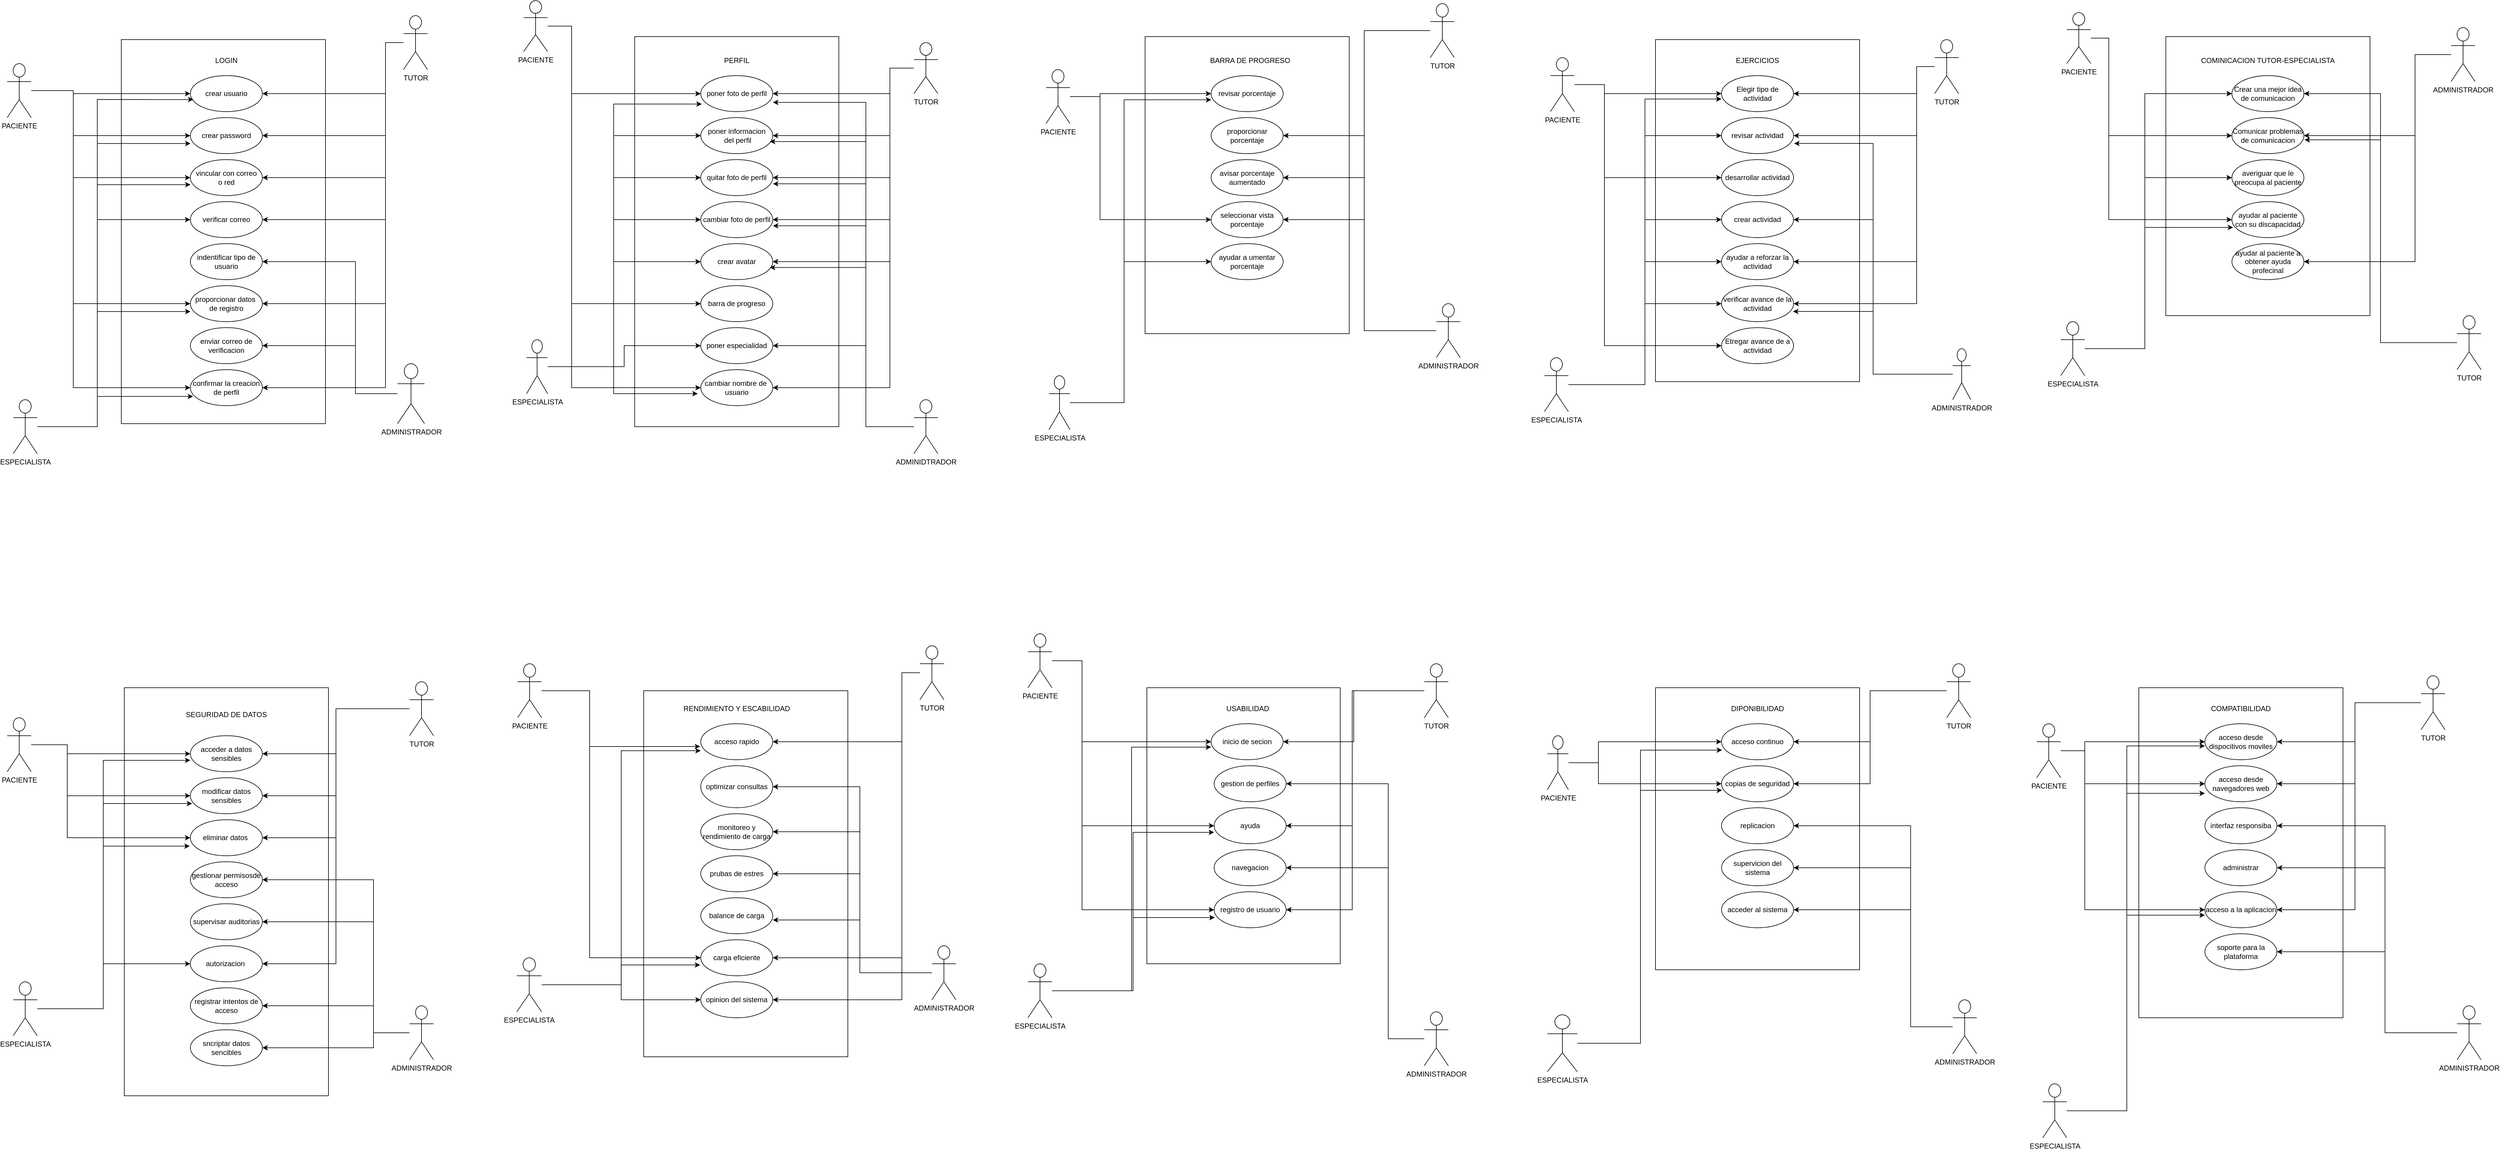 <mxfile version="24.2.2" type="github">
  <diagram name="fnf" id="93xCEXEtKRH_4ZxrSMZW">
    <mxGraphModel dx="3980" dy="2500" grid="1" gridSize="10" guides="1" tooltips="1" connect="1" arrows="1" fold="1" page="1" pageScale="1" pageWidth="850" pageHeight="1100" math="0" shadow="0">
      <root>
        <mxCell id="0" />
        <mxCell id="1" parent="0" />
        <mxCell id="WuL_R7JAxQXP5A3d2cyv-1" value="" style="rounded=0;whiteSpace=wrap;html=1;" parent="1" vertex="1">
          <mxGeometry x="250" y="230" width="340" height="640" as="geometry" />
        </mxCell>
        <mxCell id="WuL_R7JAxQXP5A3d2cyv-2" value="LOGIN" style="text;html=1;align=center;verticalAlign=middle;whiteSpace=wrap;rounded=0;" parent="1" vertex="1">
          <mxGeometry x="395" y="250" width="60" height="30" as="geometry" />
        </mxCell>
        <mxCell id="WuL_R7JAxQXP5A3d2cyv-3" value="confirmar la creacion de perfil" style="ellipse;whiteSpace=wrap;html=1;" parent="1" vertex="1">
          <mxGeometry x="365" y="780" width="120" height="60" as="geometry" />
        </mxCell>
        <mxCell id="WuL_R7JAxQXP5A3d2cyv-4" value="enviar correo de verificacion" style="ellipse;whiteSpace=wrap;html=1;" parent="1" vertex="1">
          <mxGeometry x="365" y="710" width="120" height="60" as="geometry" />
        </mxCell>
        <mxCell id="WuL_R7JAxQXP5A3d2cyv-5" value="proporcionar datos&amp;nbsp;&lt;div&gt;de registro&lt;/div&gt;" style="ellipse;whiteSpace=wrap;html=1;" parent="1" vertex="1">
          <mxGeometry x="365" y="640" width="120" height="60" as="geometry" />
        </mxCell>
        <mxCell id="WuL_R7JAxQXP5A3d2cyv-6" value="indentificar tipo de usuario" style="ellipse;whiteSpace=wrap;html=1;" parent="1" vertex="1">
          <mxGeometry x="365" y="570" width="120" height="60" as="geometry" />
        </mxCell>
        <mxCell id="WuL_R7JAxQXP5A3d2cyv-7" value="verificar correo" style="ellipse;whiteSpace=wrap;html=1;" parent="1" vertex="1">
          <mxGeometry x="365" y="500" width="120" height="60" as="geometry" />
        </mxCell>
        <mxCell id="WuL_R7JAxQXP5A3d2cyv-8" value="vincular con correo&lt;div&gt;o red&lt;/div&gt;" style="ellipse;whiteSpace=wrap;html=1;" parent="1" vertex="1">
          <mxGeometry x="365" y="430" width="120" height="60" as="geometry" />
        </mxCell>
        <mxCell id="WuL_R7JAxQXP5A3d2cyv-9" value="crear password" style="ellipse;whiteSpace=wrap;html=1;" parent="1" vertex="1">
          <mxGeometry x="365" y="360" width="120" height="60" as="geometry" />
        </mxCell>
        <mxCell id="WuL_R7JAxQXP5A3d2cyv-10" value="crear usuario" style="ellipse;whiteSpace=wrap;html=1;" parent="1" vertex="1">
          <mxGeometry x="365" y="290" width="120" height="60" as="geometry" />
        </mxCell>
        <mxCell id="WuL_R7JAxQXP5A3d2cyv-12" value="" style="rounded=0;whiteSpace=wrap;html=1;" parent="1" vertex="1">
          <mxGeometry x="1105" y="225" width="340" height="650" as="geometry" />
        </mxCell>
        <mxCell id="WuL_R7JAxQXP5A3d2cyv-13" value="PERFIL" style="text;html=1;align=center;verticalAlign=middle;whiteSpace=wrap;rounded=0;" parent="1" vertex="1">
          <mxGeometry x="1245" y="250" width="60" height="30" as="geometry" />
        </mxCell>
        <mxCell id="WuL_R7JAxQXP5A3d2cyv-14" value="cambiar nombre de&amp;nbsp;&lt;div&gt;usuario&lt;/div&gt;" style="ellipse;whiteSpace=wrap;html=1;" parent="1" vertex="1">
          <mxGeometry x="1215" y="780" width="120" height="60" as="geometry" />
        </mxCell>
        <mxCell id="WuL_R7JAxQXP5A3d2cyv-15" value="poner especialidad" style="ellipse;whiteSpace=wrap;html=1;" parent="1" vertex="1">
          <mxGeometry x="1215" y="710" width="120" height="60" as="geometry" />
        </mxCell>
        <mxCell id="WuL_R7JAxQXP5A3d2cyv-16" value="barra de progreso" style="ellipse;whiteSpace=wrap;html=1;" parent="1" vertex="1">
          <mxGeometry x="1215" y="640" width="120" height="60" as="geometry" />
        </mxCell>
        <mxCell id="WuL_R7JAxQXP5A3d2cyv-17" value="crear avatar" style="ellipse;whiteSpace=wrap;html=1;" parent="1" vertex="1">
          <mxGeometry x="1215" y="570" width="120" height="60" as="geometry" />
        </mxCell>
        <mxCell id="WuL_R7JAxQXP5A3d2cyv-18" value="cambiar foto de perfil" style="ellipse;whiteSpace=wrap;html=1;" parent="1" vertex="1">
          <mxGeometry x="1215" y="500" width="120" height="60" as="geometry" />
        </mxCell>
        <mxCell id="WuL_R7JAxQXP5A3d2cyv-19" value="quitar foto de perfil" style="ellipse;whiteSpace=wrap;html=1;" parent="1" vertex="1">
          <mxGeometry x="1215" y="430" width="120" height="60" as="geometry" />
        </mxCell>
        <mxCell id="WuL_R7JAxQXP5A3d2cyv-20" value="poner informacion&lt;div&gt;&amp;nbsp;del perfil&lt;/div&gt;" style="ellipse;whiteSpace=wrap;html=1;" parent="1" vertex="1">
          <mxGeometry x="1215" y="360" width="120" height="60" as="geometry" />
        </mxCell>
        <mxCell id="WuL_R7JAxQXP5A3d2cyv-21" value="poner foto de perfil" style="ellipse;whiteSpace=wrap;html=1;" parent="1" vertex="1">
          <mxGeometry x="1215" y="290" width="120" height="60" as="geometry" />
        </mxCell>
        <mxCell id="WuL_R7JAxQXP5A3d2cyv-22" value="" style="rounded=0;whiteSpace=wrap;html=1;" parent="1" vertex="1">
          <mxGeometry x="1955" y="225" width="340" height="495" as="geometry" />
        </mxCell>
        <mxCell id="WuL_R7JAxQXP5A3d2cyv-23" value="" style="rounded=0;whiteSpace=wrap;html=1;" parent="1" vertex="1">
          <mxGeometry x="2805" y="230" width="340" height="570" as="geometry" />
        </mxCell>
        <mxCell id="WuL_R7JAxQXP5A3d2cyv-24" value="BARRA DE PROGRESO" style="text;html=1;align=center;verticalAlign=middle;whiteSpace=wrap;rounded=0;" parent="1" vertex="1">
          <mxGeometry x="2010" y="250" width="240" height="30" as="geometry" />
        </mxCell>
        <mxCell id="WuL_R7JAxQXP5A3d2cyv-25" value="seleccionar vista porcentaje" style="ellipse;whiteSpace=wrap;html=1;" parent="1" vertex="1">
          <mxGeometry x="2065" y="500" width="120" height="60" as="geometry" />
        </mxCell>
        <mxCell id="WuL_R7JAxQXP5A3d2cyv-26" value="avisar porcentaje aumentado" style="ellipse;whiteSpace=wrap;html=1;" parent="1" vertex="1">
          <mxGeometry x="2065" y="430" width="120" height="60" as="geometry" />
        </mxCell>
        <mxCell id="WuL_R7JAxQXP5A3d2cyv-27" value="proporcionar porcentaje" style="ellipse;whiteSpace=wrap;html=1;" parent="1" vertex="1">
          <mxGeometry x="2065" y="360" width="120" height="60" as="geometry" />
        </mxCell>
        <mxCell id="WuL_R7JAxQXP5A3d2cyv-28" value="revisar porcentaje" style="ellipse;whiteSpace=wrap;html=1;" parent="1" vertex="1">
          <mxGeometry x="2065" y="290" width="120" height="60" as="geometry" />
        </mxCell>
        <mxCell id="WuL_R7JAxQXP5A3d2cyv-29" value="ayudar a umentar porcentaje" style="ellipse;whiteSpace=wrap;html=1;" parent="1" vertex="1">
          <mxGeometry x="2065" y="570" width="120" height="60" as="geometry" />
        </mxCell>
        <mxCell id="WuL_R7JAxQXP5A3d2cyv-30" value="" style="rounded=0;whiteSpace=wrap;html=1;" parent="1" vertex="1">
          <mxGeometry x="3655" y="225" width="340" height="465" as="geometry" />
        </mxCell>
        <mxCell id="WuL_R7JAxQXP5A3d2cyv-31" value="&lt;font style=&quot;vertical-align: inherit;&quot;&gt;&lt;font style=&quot;vertical-align: inherit;&quot;&gt;Etregar avance de a actividad&lt;/font&gt;&lt;/font&gt;" style="ellipse;whiteSpace=wrap;html=1;" parent="1" vertex="1">
          <mxGeometry x="2915" y="710" width="120" height="60" as="geometry" />
        </mxCell>
        <mxCell id="WuL_R7JAxQXP5A3d2cyv-32" value="&lt;font style=&quot;vertical-align: inherit;&quot;&gt;&lt;font style=&quot;vertical-align: inherit;&quot;&gt;verificar avance de la actividad&lt;/font&gt;&lt;/font&gt;" style="ellipse;whiteSpace=wrap;html=1;" parent="1" vertex="1">
          <mxGeometry x="2915" y="640" width="120" height="60" as="geometry" />
        </mxCell>
        <mxCell id="WuL_R7JAxQXP5A3d2cyv-33" value="ayudar a reforzar la actividad" style="ellipse;whiteSpace=wrap;html=1;" parent="1" vertex="1">
          <mxGeometry x="2915" y="570" width="120" height="60" as="geometry" />
        </mxCell>
        <mxCell id="WuL_R7JAxQXP5A3d2cyv-34" value="crear actividad" style="ellipse;whiteSpace=wrap;html=1;" parent="1" vertex="1">
          <mxGeometry x="2915" y="500" width="120" height="60" as="geometry" />
        </mxCell>
        <mxCell id="WuL_R7JAxQXP5A3d2cyv-35" value="desarrollar actividad" style="ellipse;whiteSpace=wrap;html=1;" parent="1" vertex="1">
          <mxGeometry x="2915" y="430" width="120" height="60" as="geometry" />
        </mxCell>
        <mxCell id="WuL_R7JAxQXP5A3d2cyv-36" value="revisar actividad" style="ellipse;whiteSpace=wrap;html=1;" parent="1" vertex="1">
          <mxGeometry x="2915" y="360" width="120" height="60" as="geometry" />
        </mxCell>
        <mxCell id="WuL_R7JAxQXP5A3d2cyv-37" value="&lt;font style=&quot;vertical-align: inherit;&quot;&gt;&lt;font style=&quot;vertical-align: inherit;&quot;&gt;Elegir tipo de actividad&lt;/font&gt;&lt;/font&gt;" style="ellipse;whiteSpace=wrap;html=1;" parent="1" vertex="1">
          <mxGeometry x="2915" y="290" width="120" height="60" as="geometry" />
        </mxCell>
        <mxCell id="WuL_R7JAxQXP5A3d2cyv-39" value="EJERCICIOS" style="text;html=1;align=center;verticalAlign=middle;whiteSpace=wrap;rounded=0;" parent="1" vertex="1">
          <mxGeometry x="2945" y="250" width="60" height="30" as="geometry" />
        </mxCell>
        <mxCell id="WuL_R7JAxQXP5A3d2cyv-40" value="&lt;font style=&quot;vertical-align: inherit;&quot;&gt;&lt;font style=&quot;vertical-align: inherit;&quot;&gt;ayudar al paciente a obtener ayuda profecinal&lt;/font&gt;&lt;/font&gt;" style="ellipse;whiteSpace=wrap;html=1;" parent="1" vertex="1">
          <mxGeometry x="3765" y="570" width="120" height="60" as="geometry" />
        </mxCell>
        <mxCell id="WuL_R7JAxQXP5A3d2cyv-41" value="&lt;font style=&quot;vertical-align: inherit;&quot;&gt;&lt;font style=&quot;vertical-align: inherit;&quot;&gt;ayudar al paciente con su discapacidad&lt;/font&gt;&lt;/font&gt;" style="ellipse;whiteSpace=wrap;html=1;" parent="1" vertex="1">
          <mxGeometry x="3765" y="500" width="120" height="60" as="geometry" />
        </mxCell>
        <mxCell id="WuL_R7JAxQXP5A3d2cyv-42" value="&lt;font style=&quot;vertical-align: inherit;&quot;&gt;&lt;font style=&quot;vertical-align: inherit;&quot;&gt;averiguar que le preocupa al paciente&lt;/font&gt;&lt;/font&gt;" style="ellipse;whiteSpace=wrap;html=1;" parent="1" vertex="1">
          <mxGeometry x="3765" y="430" width="120" height="60" as="geometry" />
        </mxCell>
        <mxCell id="WuL_R7JAxQXP5A3d2cyv-43" value="&lt;font style=&quot;vertical-align: inherit;&quot;&gt;&lt;font style=&quot;vertical-align: inherit;&quot;&gt;Comunicar problemas de comunicacion&lt;/font&gt;&lt;/font&gt;" style="ellipse;whiteSpace=wrap;html=1;" parent="1" vertex="1">
          <mxGeometry x="3765" y="360" width="120" height="60" as="geometry" />
        </mxCell>
        <mxCell id="WuL_R7JAxQXP5A3d2cyv-44" value="&lt;font style=&quot;vertical-align: inherit;&quot;&gt;&lt;font style=&quot;vertical-align: inherit;&quot;&gt;&lt;font style=&quot;vertical-align: inherit;&quot;&gt;&lt;font style=&quot;vertical-align: inherit;&quot;&gt;&lt;font style=&quot;vertical-align: inherit;&quot;&gt;&lt;font style=&quot;vertical-align: inherit;&quot;&gt;Crear una mejor idea de comunicacion&lt;/font&gt;&lt;/font&gt;&lt;/font&gt;&lt;/font&gt;&lt;/font&gt;&lt;/font&gt;" style="ellipse;whiteSpace=wrap;html=1;" parent="1" vertex="1">
          <mxGeometry x="3765" y="290" width="120" height="60" as="geometry" />
        </mxCell>
        <mxCell id="WuL_R7JAxQXP5A3d2cyv-45" value="COMINICACION TUTOR-ESPECIALISTA" style="text;html=1;align=center;verticalAlign=middle;whiteSpace=wrap;rounded=0;" parent="1" vertex="1">
          <mxGeometry x="3680" y="250" width="290" height="30" as="geometry" />
        </mxCell>
        <mxCell id="WuL_R7JAxQXP5A3d2cyv-83" style="edgeStyle=orthogonalEdgeStyle;rounded=0;orthogonalLoop=1;jettySize=auto;html=1;entryX=0;entryY=0.5;entryDx=0;entryDy=0;" parent="1" source="WuL_R7JAxQXP5A3d2cyv-46" target="WuL_R7JAxQXP5A3d2cyv-10" edge="1">
          <mxGeometry relative="1" as="geometry">
            <Array as="points">
              <mxPoint x="170" y="315" />
              <mxPoint x="170" y="320" />
            </Array>
          </mxGeometry>
        </mxCell>
        <mxCell id="WuL_R7JAxQXP5A3d2cyv-84" style="edgeStyle=orthogonalEdgeStyle;rounded=0;orthogonalLoop=1;jettySize=auto;html=1;entryX=0;entryY=0.5;entryDx=0;entryDy=0;" parent="1" source="WuL_R7JAxQXP5A3d2cyv-46" target="WuL_R7JAxQXP5A3d2cyv-9" edge="1">
          <mxGeometry relative="1" as="geometry">
            <Array as="points">
              <mxPoint x="170" y="315" />
              <mxPoint x="170" y="390" />
            </Array>
          </mxGeometry>
        </mxCell>
        <mxCell id="WuL_R7JAxQXP5A3d2cyv-85" style="edgeStyle=orthogonalEdgeStyle;rounded=0;orthogonalLoop=1;jettySize=auto;html=1;entryX=0;entryY=0.5;entryDx=0;entryDy=0;" parent="1" source="WuL_R7JAxQXP5A3d2cyv-46" target="WuL_R7JAxQXP5A3d2cyv-8" edge="1">
          <mxGeometry relative="1" as="geometry">
            <Array as="points">
              <mxPoint x="170" y="315" />
              <mxPoint x="170" y="460" />
            </Array>
          </mxGeometry>
        </mxCell>
        <mxCell id="WuL_R7JAxQXP5A3d2cyv-86" style="edgeStyle=orthogonalEdgeStyle;rounded=0;orthogonalLoop=1;jettySize=auto;html=1;entryX=0;entryY=0.5;entryDx=0;entryDy=0;" parent="1" source="WuL_R7JAxQXP5A3d2cyv-46" target="WuL_R7JAxQXP5A3d2cyv-5" edge="1">
          <mxGeometry relative="1" as="geometry">
            <Array as="points">
              <mxPoint x="170" y="315" />
              <mxPoint x="170" y="670" />
            </Array>
          </mxGeometry>
        </mxCell>
        <mxCell id="WuL_R7JAxQXP5A3d2cyv-87" style="edgeStyle=orthogonalEdgeStyle;rounded=0;orthogonalLoop=1;jettySize=auto;html=1;entryX=0;entryY=0.5;entryDx=0;entryDy=0;" parent="1" source="WuL_R7JAxQXP5A3d2cyv-46" target="WuL_R7JAxQXP5A3d2cyv-3" edge="1">
          <mxGeometry relative="1" as="geometry">
            <Array as="points">
              <mxPoint x="170" y="315" />
              <mxPoint x="170" y="810" />
            </Array>
          </mxGeometry>
        </mxCell>
        <mxCell id="WuL_R7JAxQXP5A3d2cyv-46" value="PACIENTE" style="shape=umlActor;verticalLabelPosition=bottom;verticalAlign=top;html=1;outlineConnect=0;" parent="1" vertex="1">
          <mxGeometry x="60" y="270" width="40" height="90" as="geometry" />
        </mxCell>
        <mxCell id="WuL_R7JAxQXP5A3d2cyv-93" style="edgeStyle=orthogonalEdgeStyle;rounded=0;orthogonalLoop=1;jettySize=auto;html=1;entryX=0;entryY=0.5;entryDx=0;entryDy=0;" parent="1" source="WuL_R7JAxQXP5A3d2cyv-47" target="WuL_R7JAxQXP5A3d2cyv-7" edge="1">
          <mxGeometry relative="1" as="geometry">
            <Array as="points">
              <mxPoint x="210" y="875" />
              <mxPoint x="210" y="530" />
            </Array>
          </mxGeometry>
        </mxCell>
        <mxCell id="WuL_R7JAxQXP5A3d2cyv-47" value="ESPECIALISTA" style="shape=umlActor;verticalLabelPosition=bottom;verticalAlign=top;html=1;outlineConnect=0;" parent="1" vertex="1">
          <mxGeometry x="70" y="830" width="40" height="90" as="geometry" />
        </mxCell>
        <mxCell id="WuL_R7JAxQXP5A3d2cyv-100" style="edgeStyle=orthogonalEdgeStyle;rounded=0;orthogonalLoop=1;jettySize=auto;html=1;entryX=1;entryY=0.5;entryDx=0;entryDy=0;" parent="1" source="WuL_R7JAxQXP5A3d2cyv-48" target="WuL_R7JAxQXP5A3d2cyv-6" edge="1">
          <mxGeometry relative="1" as="geometry">
            <Array as="points">
              <mxPoint x="640" y="820" />
              <mxPoint x="640" y="600" />
            </Array>
          </mxGeometry>
        </mxCell>
        <mxCell id="WuL_R7JAxQXP5A3d2cyv-101" style="edgeStyle=orthogonalEdgeStyle;rounded=0;orthogonalLoop=1;jettySize=auto;html=1;entryX=1;entryY=0.5;entryDx=0;entryDy=0;" parent="1" source="WuL_R7JAxQXP5A3d2cyv-48" target="WuL_R7JAxQXP5A3d2cyv-4" edge="1">
          <mxGeometry relative="1" as="geometry">
            <Array as="points">
              <mxPoint x="640" y="820" />
              <mxPoint x="640" y="740" />
            </Array>
          </mxGeometry>
        </mxCell>
        <mxCell id="WuL_R7JAxQXP5A3d2cyv-48" value="ADMINISTRADOR" style="shape=umlActor;verticalLabelPosition=bottom;verticalAlign=top;html=1;outlineConnect=0;" parent="1" vertex="1">
          <mxGeometry x="710" y="770" width="45" height="100" as="geometry" />
        </mxCell>
        <mxCell id="WuL_R7JAxQXP5A3d2cyv-94" style="edgeStyle=orthogonalEdgeStyle;rounded=0;orthogonalLoop=1;jettySize=auto;html=1;entryX=1;entryY=0.5;entryDx=0;entryDy=0;" parent="1" source="WuL_R7JAxQXP5A3d2cyv-49" target="WuL_R7JAxQXP5A3d2cyv-10" edge="1">
          <mxGeometry relative="1" as="geometry">
            <Array as="points">
              <mxPoint x="690" y="235" />
              <mxPoint x="690" y="320" />
            </Array>
          </mxGeometry>
        </mxCell>
        <mxCell id="WuL_R7JAxQXP5A3d2cyv-95" style="edgeStyle=orthogonalEdgeStyle;rounded=0;orthogonalLoop=1;jettySize=auto;html=1;entryX=1;entryY=0.5;entryDx=0;entryDy=0;" parent="1" source="WuL_R7JAxQXP5A3d2cyv-49" target="WuL_R7JAxQXP5A3d2cyv-9" edge="1">
          <mxGeometry relative="1" as="geometry">
            <Array as="points">
              <mxPoint x="690" y="235" />
              <mxPoint x="690" y="390" />
            </Array>
          </mxGeometry>
        </mxCell>
        <mxCell id="WuL_R7JAxQXP5A3d2cyv-96" style="edgeStyle=orthogonalEdgeStyle;rounded=0;orthogonalLoop=1;jettySize=auto;html=1;entryX=1;entryY=0.5;entryDx=0;entryDy=0;" parent="1" source="WuL_R7JAxQXP5A3d2cyv-49" target="WuL_R7JAxQXP5A3d2cyv-8" edge="1">
          <mxGeometry relative="1" as="geometry">
            <Array as="points">
              <mxPoint x="690" y="235" />
              <mxPoint x="690" y="460" />
            </Array>
          </mxGeometry>
        </mxCell>
        <mxCell id="WuL_R7JAxQXP5A3d2cyv-97" style="edgeStyle=orthogonalEdgeStyle;rounded=0;orthogonalLoop=1;jettySize=auto;html=1;entryX=1;entryY=0.5;entryDx=0;entryDy=0;" parent="1" source="WuL_R7JAxQXP5A3d2cyv-49" target="WuL_R7JAxQXP5A3d2cyv-7" edge="1">
          <mxGeometry relative="1" as="geometry">
            <Array as="points">
              <mxPoint x="690" y="235" />
              <mxPoint x="690" y="530" />
            </Array>
          </mxGeometry>
        </mxCell>
        <mxCell id="WuL_R7JAxQXP5A3d2cyv-98" style="edgeStyle=orthogonalEdgeStyle;rounded=0;orthogonalLoop=1;jettySize=auto;html=1;entryX=1;entryY=0.5;entryDx=0;entryDy=0;" parent="1" source="WuL_R7JAxQXP5A3d2cyv-49" target="WuL_R7JAxQXP5A3d2cyv-5" edge="1">
          <mxGeometry relative="1" as="geometry">
            <Array as="points">
              <mxPoint x="690" y="235" />
              <mxPoint x="690" y="670" />
            </Array>
          </mxGeometry>
        </mxCell>
        <mxCell id="WuL_R7JAxQXP5A3d2cyv-99" style="edgeStyle=orthogonalEdgeStyle;rounded=0;orthogonalLoop=1;jettySize=auto;html=1;entryX=1;entryY=0.5;entryDx=0;entryDy=0;" parent="1" source="WuL_R7JAxQXP5A3d2cyv-49" target="WuL_R7JAxQXP5A3d2cyv-3" edge="1">
          <mxGeometry relative="1" as="geometry">
            <Array as="points">
              <mxPoint x="690" y="235" />
              <mxPoint x="690" y="810" />
            </Array>
          </mxGeometry>
        </mxCell>
        <mxCell id="WuL_R7JAxQXP5A3d2cyv-49" value="TUTOR" style="shape=umlActor;verticalLabelPosition=bottom;verticalAlign=top;html=1;outlineConnect=0;" parent="1" vertex="1">
          <mxGeometry x="720" y="190" width="40" height="90" as="geometry" />
        </mxCell>
        <mxCell id="WuL_R7JAxQXP5A3d2cyv-114" style="edgeStyle=orthogonalEdgeStyle;rounded=0;orthogonalLoop=1;jettySize=auto;html=1;entryX=1;entryY=0.5;entryDx=0;entryDy=0;" parent="1" source="WuL_R7JAxQXP5A3d2cyv-50" target="WuL_R7JAxQXP5A3d2cyv-21" edge="1">
          <mxGeometry relative="1" as="geometry">
            <Array as="points">
              <mxPoint x="1530" y="278" />
              <mxPoint x="1530" y="320" />
            </Array>
          </mxGeometry>
        </mxCell>
        <mxCell id="WuL_R7JAxQXP5A3d2cyv-115" style="edgeStyle=orthogonalEdgeStyle;rounded=0;orthogonalLoop=1;jettySize=auto;html=1;entryX=1;entryY=0.5;entryDx=0;entryDy=0;" parent="1" source="WuL_R7JAxQXP5A3d2cyv-50" target="WuL_R7JAxQXP5A3d2cyv-20" edge="1">
          <mxGeometry relative="1" as="geometry">
            <Array as="points">
              <mxPoint x="1530" y="278" />
              <mxPoint x="1530" y="390" />
            </Array>
          </mxGeometry>
        </mxCell>
        <mxCell id="WuL_R7JAxQXP5A3d2cyv-116" style="edgeStyle=orthogonalEdgeStyle;rounded=0;orthogonalLoop=1;jettySize=auto;html=1;entryX=1;entryY=0.5;entryDx=0;entryDy=0;" parent="1" source="WuL_R7JAxQXP5A3d2cyv-50" target="WuL_R7JAxQXP5A3d2cyv-19" edge="1">
          <mxGeometry relative="1" as="geometry">
            <Array as="points">
              <mxPoint x="1530" y="278" />
              <mxPoint x="1530" y="460" />
            </Array>
          </mxGeometry>
        </mxCell>
        <mxCell id="WuL_R7JAxQXP5A3d2cyv-117" style="edgeStyle=orthogonalEdgeStyle;rounded=0;orthogonalLoop=1;jettySize=auto;html=1;entryX=1;entryY=0.5;entryDx=0;entryDy=0;" parent="1" source="WuL_R7JAxQXP5A3d2cyv-50" target="WuL_R7JAxQXP5A3d2cyv-18" edge="1">
          <mxGeometry relative="1" as="geometry">
            <Array as="points">
              <mxPoint x="1530" y="278" />
              <mxPoint x="1530" y="530" />
            </Array>
          </mxGeometry>
        </mxCell>
        <mxCell id="WuL_R7JAxQXP5A3d2cyv-118" style="edgeStyle=orthogonalEdgeStyle;rounded=0;orthogonalLoop=1;jettySize=auto;html=1;entryX=1;entryY=0.5;entryDx=0;entryDy=0;" parent="1" source="WuL_R7JAxQXP5A3d2cyv-50" target="WuL_R7JAxQXP5A3d2cyv-14" edge="1">
          <mxGeometry relative="1" as="geometry">
            <Array as="points">
              <mxPoint x="1530" y="278" />
              <mxPoint x="1530" y="810" />
            </Array>
          </mxGeometry>
        </mxCell>
        <mxCell id="WuL_R7JAxQXP5A3d2cyv-119" style="edgeStyle=orthogonalEdgeStyle;rounded=0;orthogonalLoop=1;jettySize=auto;html=1;entryX=1;entryY=0.5;entryDx=0;entryDy=0;" parent="1" source="WuL_R7JAxQXP5A3d2cyv-50" target="WuL_R7JAxQXP5A3d2cyv-17" edge="1">
          <mxGeometry relative="1" as="geometry">
            <Array as="points">
              <mxPoint x="1530" y="278" />
              <mxPoint x="1530" y="600" />
            </Array>
          </mxGeometry>
        </mxCell>
        <mxCell id="WuL_R7JAxQXP5A3d2cyv-50" value="TUTOR" style="shape=umlActor;verticalLabelPosition=bottom;verticalAlign=top;html=1;outlineConnect=0;" parent="1" vertex="1">
          <mxGeometry x="1570" y="235" width="40" height="85" as="geometry" />
        </mxCell>
        <mxCell id="WuL_R7JAxQXP5A3d2cyv-120" style="edgeStyle=orthogonalEdgeStyle;rounded=0;orthogonalLoop=1;jettySize=auto;html=1;entryX=1;entryY=0.5;entryDx=0;entryDy=0;" parent="1" source="WuL_R7JAxQXP5A3d2cyv-51" target="WuL_R7JAxQXP5A3d2cyv-15" edge="1">
          <mxGeometry relative="1" as="geometry">
            <Array as="points">
              <mxPoint x="1490" y="875" />
              <mxPoint x="1490" y="740" />
            </Array>
          </mxGeometry>
        </mxCell>
        <mxCell id="WuL_R7JAxQXP5A3d2cyv-51" value="ADMINIDTRADOR" style="shape=umlActor;verticalLabelPosition=bottom;verticalAlign=top;html=1;outlineConnect=0;" parent="1" vertex="1">
          <mxGeometry x="1570" y="830" width="40" height="90" as="geometry" />
        </mxCell>
        <mxCell id="WuL_R7JAxQXP5A3d2cyv-107" style="edgeStyle=orthogonalEdgeStyle;rounded=0;orthogonalLoop=1;jettySize=auto;html=1;" parent="1" source="WuL_R7JAxQXP5A3d2cyv-52" edge="1">
          <mxGeometry relative="1" as="geometry">
            <mxPoint x="1210" y="820" as="targetPoint" />
            <Array as="points">
              <mxPoint x="1070" y="775" />
              <mxPoint x="1070" y="820" />
            </Array>
          </mxGeometry>
        </mxCell>
        <mxCell id="WuL_R7JAxQXP5A3d2cyv-108" style="edgeStyle=orthogonalEdgeStyle;rounded=0;orthogonalLoop=1;jettySize=auto;html=1;entryX=0;entryY=0.5;entryDx=0;entryDy=0;" parent="1" source="WuL_R7JAxQXP5A3d2cyv-52" target="WuL_R7JAxQXP5A3d2cyv-15" edge="1">
          <mxGeometry relative="1" as="geometry" />
        </mxCell>
        <mxCell id="WuL_R7JAxQXP5A3d2cyv-109" style="edgeStyle=orthogonalEdgeStyle;rounded=0;orthogonalLoop=1;jettySize=auto;html=1;entryX=0;entryY=0.5;entryDx=0;entryDy=0;" parent="1" source="WuL_R7JAxQXP5A3d2cyv-52" target="WuL_R7JAxQXP5A3d2cyv-17" edge="1">
          <mxGeometry relative="1" as="geometry">
            <Array as="points">
              <mxPoint x="1070" y="775" />
              <mxPoint x="1070" y="600" />
            </Array>
          </mxGeometry>
        </mxCell>
        <mxCell id="WuL_R7JAxQXP5A3d2cyv-110" style="edgeStyle=orthogonalEdgeStyle;rounded=0;orthogonalLoop=1;jettySize=auto;html=1;entryX=0;entryY=0.5;entryDx=0;entryDy=0;" parent="1" source="WuL_R7JAxQXP5A3d2cyv-52" target="WuL_R7JAxQXP5A3d2cyv-19" edge="1">
          <mxGeometry relative="1" as="geometry">
            <Array as="points">
              <mxPoint x="1070" y="775" />
              <mxPoint x="1070" y="460" />
            </Array>
          </mxGeometry>
        </mxCell>
        <mxCell id="WuL_R7JAxQXP5A3d2cyv-111" style="edgeStyle=orthogonalEdgeStyle;rounded=0;orthogonalLoop=1;jettySize=auto;html=1;entryX=0;entryY=0.5;entryDx=0;entryDy=0;" parent="1" source="WuL_R7JAxQXP5A3d2cyv-52" target="WuL_R7JAxQXP5A3d2cyv-18" edge="1">
          <mxGeometry relative="1" as="geometry">
            <Array as="points">
              <mxPoint x="1070" y="775" />
              <mxPoint x="1070" y="530" />
            </Array>
          </mxGeometry>
        </mxCell>
        <mxCell id="WuL_R7JAxQXP5A3d2cyv-112" style="edgeStyle=orthogonalEdgeStyle;rounded=0;orthogonalLoop=1;jettySize=auto;html=1;entryX=0;entryY=0.5;entryDx=0;entryDy=0;" parent="1" source="WuL_R7JAxQXP5A3d2cyv-52" target="WuL_R7JAxQXP5A3d2cyv-20" edge="1">
          <mxGeometry relative="1" as="geometry">
            <Array as="points">
              <mxPoint x="1070" y="775" />
              <mxPoint x="1070" y="390" />
            </Array>
          </mxGeometry>
        </mxCell>
        <mxCell id="WuL_R7JAxQXP5A3d2cyv-52" value="ESPECIALISTA" style="shape=umlActor;verticalLabelPosition=bottom;verticalAlign=top;html=1;outlineConnect=0;" parent="1" vertex="1">
          <mxGeometry x="925" y="730" width="35" height="90" as="geometry" />
        </mxCell>
        <mxCell id="WuL_R7JAxQXP5A3d2cyv-104" style="edgeStyle=orthogonalEdgeStyle;rounded=0;orthogonalLoop=1;jettySize=auto;html=1;entryX=0;entryY=0.5;entryDx=0;entryDy=0;" parent="1" source="WuL_R7JAxQXP5A3d2cyv-53" target="WuL_R7JAxQXP5A3d2cyv-21" edge="1">
          <mxGeometry relative="1" as="geometry">
            <Array as="points">
              <mxPoint x="1000" y="208" />
              <mxPoint x="1000" y="320" />
            </Array>
          </mxGeometry>
        </mxCell>
        <mxCell id="WuL_R7JAxQXP5A3d2cyv-105" style="edgeStyle=orthogonalEdgeStyle;rounded=0;orthogonalLoop=1;jettySize=auto;html=1;entryX=0;entryY=0.5;entryDx=0;entryDy=0;" parent="1" source="WuL_R7JAxQXP5A3d2cyv-53" target="WuL_R7JAxQXP5A3d2cyv-16" edge="1">
          <mxGeometry relative="1" as="geometry">
            <Array as="points">
              <mxPoint x="1000" y="208" />
              <mxPoint x="1000" y="670" />
            </Array>
          </mxGeometry>
        </mxCell>
        <mxCell id="WuL_R7JAxQXP5A3d2cyv-106" style="edgeStyle=orthogonalEdgeStyle;rounded=0;orthogonalLoop=1;jettySize=auto;html=1;entryX=0;entryY=0.5;entryDx=0;entryDy=0;" parent="1" source="WuL_R7JAxQXP5A3d2cyv-53" target="WuL_R7JAxQXP5A3d2cyv-14" edge="1">
          <mxGeometry relative="1" as="geometry">
            <Array as="points">
              <mxPoint x="1000" y="208" />
              <mxPoint x="1000" y="810" />
            </Array>
          </mxGeometry>
        </mxCell>
        <mxCell id="WuL_R7JAxQXP5A3d2cyv-53" value="PACIENTE" style="shape=umlActor;verticalLabelPosition=bottom;verticalAlign=top;html=1;outlineConnect=0;" parent="1" vertex="1">
          <mxGeometry x="920" y="165" width="40" height="85" as="geometry" />
        </mxCell>
        <mxCell id="irRSjkX0K5sUEB1UOgua-19" style="edgeStyle=orthogonalEdgeStyle;rounded=0;orthogonalLoop=1;jettySize=auto;html=1;entryX=1;entryY=0.5;entryDx=0;entryDy=0;" edge="1" parent="1" source="WuL_R7JAxQXP5A3d2cyv-55" target="WuL_R7JAxQXP5A3d2cyv-37">
          <mxGeometry relative="1" as="geometry">
            <Array as="points">
              <mxPoint x="3240" y="275" />
              <mxPoint x="3240" y="320" />
            </Array>
          </mxGeometry>
        </mxCell>
        <mxCell id="irRSjkX0K5sUEB1UOgua-23" style="edgeStyle=orthogonalEdgeStyle;rounded=0;orthogonalLoop=1;jettySize=auto;html=1;entryX=1;entryY=0.5;entryDx=0;entryDy=0;" edge="1" parent="1" source="WuL_R7JAxQXP5A3d2cyv-55" target="WuL_R7JAxQXP5A3d2cyv-36">
          <mxGeometry relative="1" as="geometry">
            <Array as="points">
              <mxPoint x="3240" y="275" />
              <mxPoint x="3240" y="390" />
            </Array>
          </mxGeometry>
        </mxCell>
        <mxCell id="irRSjkX0K5sUEB1UOgua-24" style="edgeStyle=orthogonalEdgeStyle;rounded=0;orthogonalLoop=1;jettySize=auto;html=1;entryX=1;entryY=0.5;entryDx=0;entryDy=0;" edge="1" parent="1" source="WuL_R7JAxQXP5A3d2cyv-55" target="WuL_R7JAxQXP5A3d2cyv-33">
          <mxGeometry relative="1" as="geometry">
            <Array as="points">
              <mxPoint x="3240" y="275" />
              <mxPoint x="3240" y="600" />
            </Array>
          </mxGeometry>
        </mxCell>
        <mxCell id="irRSjkX0K5sUEB1UOgua-25" style="edgeStyle=orthogonalEdgeStyle;rounded=0;orthogonalLoop=1;jettySize=auto;html=1;entryX=1;entryY=0.5;entryDx=0;entryDy=0;" edge="1" parent="1" source="WuL_R7JAxQXP5A3d2cyv-55" target="WuL_R7JAxQXP5A3d2cyv-32">
          <mxGeometry relative="1" as="geometry">
            <Array as="points">
              <mxPoint x="3240" y="275" />
              <mxPoint x="3240" y="670" />
            </Array>
          </mxGeometry>
        </mxCell>
        <mxCell id="WuL_R7JAxQXP5A3d2cyv-55" value="&lt;font style=&quot;vertical-align: inherit;&quot;&gt;&lt;font style=&quot;vertical-align: inherit;&quot;&gt;TUTOR&lt;/font&gt;&lt;/font&gt;" style="shape=umlActor;verticalLabelPosition=bottom;verticalAlign=top;html=1;outlineConnect=0;" parent="1" vertex="1">
          <mxGeometry x="3270" y="230" width="40" height="90" as="geometry" />
        </mxCell>
        <mxCell id="irRSjkX0K5sUEB1UOgua-28" style="edgeStyle=orthogonalEdgeStyle;rounded=0;orthogonalLoop=1;jettySize=auto;html=1;entryX=1;entryY=0.5;entryDx=0;entryDy=0;" edge="1" parent="1" source="WuL_R7JAxQXP5A3d2cyv-56" target="WuL_R7JAxQXP5A3d2cyv-34">
          <mxGeometry relative="1" as="geometry" />
        </mxCell>
        <mxCell id="WuL_R7JAxQXP5A3d2cyv-56" value="&lt;font style=&quot;vertical-align: inherit;&quot;&gt;&lt;font style=&quot;vertical-align: inherit;&quot;&gt;ADMINISTRADOR&lt;/font&gt;&lt;/font&gt;" style="shape=umlActor;verticalLabelPosition=bottom;verticalAlign=top;html=1;outlineConnect=0;" parent="1" vertex="1">
          <mxGeometry x="3300" y="745" width="30" height="85" as="geometry" />
        </mxCell>
        <mxCell id="irRSjkX0K5sUEB1UOgua-10" style="edgeStyle=orthogonalEdgeStyle;rounded=0;orthogonalLoop=1;jettySize=auto;html=1;entryX=0;entryY=0.5;entryDx=0;entryDy=0;" edge="1" parent="1" source="WuL_R7JAxQXP5A3d2cyv-57" target="WuL_R7JAxQXP5A3d2cyv-36">
          <mxGeometry relative="1" as="geometry" />
        </mxCell>
        <mxCell id="irRSjkX0K5sUEB1UOgua-13" style="edgeStyle=orthogonalEdgeStyle;rounded=0;orthogonalLoop=1;jettySize=auto;html=1;entryX=0;entryY=0.5;entryDx=0;entryDy=0;" edge="1" parent="1" source="WuL_R7JAxQXP5A3d2cyv-57" target="WuL_R7JAxQXP5A3d2cyv-33">
          <mxGeometry relative="1" as="geometry" />
        </mxCell>
        <mxCell id="irRSjkX0K5sUEB1UOgua-14" style="edgeStyle=orthogonalEdgeStyle;rounded=0;orthogonalLoop=1;jettySize=auto;html=1;entryX=0;entryY=0.5;entryDx=0;entryDy=0;" edge="1" parent="1" source="WuL_R7JAxQXP5A3d2cyv-57" target="WuL_R7JAxQXP5A3d2cyv-32">
          <mxGeometry relative="1" as="geometry" />
        </mxCell>
        <mxCell id="irRSjkX0K5sUEB1UOgua-17" style="edgeStyle=orthogonalEdgeStyle;rounded=0;orthogonalLoop=1;jettySize=auto;html=1;entryX=0;entryY=0.5;entryDx=0;entryDy=0;" edge="1" parent="1" source="WuL_R7JAxQXP5A3d2cyv-57" target="WuL_R7JAxQXP5A3d2cyv-34">
          <mxGeometry relative="1" as="geometry" />
        </mxCell>
        <mxCell id="WuL_R7JAxQXP5A3d2cyv-57" value="&lt;font style=&quot;vertical-align: inherit;&quot;&gt;&lt;font style=&quot;vertical-align: inherit;&quot;&gt;ESPECIALISTA&lt;/font&gt;&lt;/font&gt;" style="shape=umlActor;verticalLabelPosition=bottom;verticalAlign=top;html=1;outlineConnect=0;" parent="1" vertex="1">
          <mxGeometry x="2620" y="760" width="40" height="90" as="geometry" />
        </mxCell>
        <mxCell id="irRSjkX0K5sUEB1UOgua-3" style="edgeStyle=orthogonalEdgeStyle;rounded=0;orthogonalLoop=1;jettySize=auto;html=1;entryX=0;entryY=0.5;entryDx=0;entryDy=0;" edge="1" parent="1" source="WuL_R7JAxQXP5A3d2cyv-58" target="WuL_R7JAxQXP5A3d2cyv-37">
          <mxGeometry relative="1" as="geometry">
            <Array as="points">
              <mxPoint x="2720" y="305" />
              <mxPoint x="2720" y="320" />
            </Array>
          </mxGeometry>
        </mxCell>
        <mxCell id="irRSjkX0K5sUEB1UOgua-4" style="edgeStyle=orthogonalEdgeStyle;rounded=0;orthogonalLoop=1;jettySize=auto;html=1;entryX=0;entryY=0.5;entryDx=0;entryDy=0;" edge="1" parent="1" source="WuL_R7JAxQXP5A3d2cyv-58" target="WuL_R7JAxQXP5A3d2cyv-35">
          <mxGeometry relative="1" as="geometry">
            <Array as="points">
              <mxPoint x="2720" y="305" />
              <mxPoint x="2720" y="460" />
            </Array>
          </mxGeometry>
        </mxCell>
        <mxCell id="irRSjkX0K5sUEB1UOgua-5" style="edgeStyle=orthogonalEdgeStyle;rounded=0;orthogonalLoop=1;jettySize=auto;html=1;entryX=0;entryY=0.5;entryDx=0;entryDy=0;" edge="1" parent="1" source="WuL_R7JAxQXP5A3d2cyv-58" target="WuL_R7JAxQXP5A3d2cyv-31">
          <mxGeometry relative="1" as="geometry">
            <Array as="points">
              <mxPoint x="2720" y="305" />
              <mxPoint x="2720" y="740" />
            </Array>
          </mxGeometry>
        </mxCell>
        <mxCell id="WuL_R7JAxQXP5A3d2cyv-58" value="&lt;font style=&quot;vertical-align: inherit;&quot;&gt;&lt;font style=&quot;vertical-align: inherit;&quot;&gt;PACIENTE&lt;/font&gt;&lt;/font&gt;" style="shape=umlActor;verticalLabelPosition=bottom;verticalAlign=top;html=1;outlineConnect=0;" parent="1" vertex="1">
          <mxGeometry x="2630" y="260" width="40" height="90" as="geometry" />
        </mxCell>
        <mxCell id="WuL_R7JAxQXP5A3d2cyv-130" style="edgeStyle=orthogonalEdgeStyle;rounded=0;orthogonalLoop=1;jettySize=auto;html=1;entryX=0;entryY=0.5;entryDx=0;entryDy=0;" parent="1" source="WuL_R7JAxQXP5A3d2cyv-59" target="WuL_R7JAxQXP5A3d2cyv-29" edge="1">
          <mxGeometry relative="1" as="geometry">
            <Array as="points">
              <mxPoint x="1920" y="835" />
              <mxPoint x="1920" y="600" />
            </Array>
          </mxGeometry>
        </mxCell>
        <mxCell id="WuL_R7JAxQXP5A3d2cyv-59" value="ESPECIALISTA" style="shape=umlActor;verticalLabelPosition=bottom;verticalAlign=top;html=1;outlineConnect=0;" parent="1" vertex="1">
          <mxGeometry x="1795" y="790" width="35" height="90" as="geometry" />
        </mxCell>
        <mxCell id="WuL_R7JAxQXP5A3d2cyv-128" style="edgeStyle=orthogonalEdgeStyle;rounded=0;orthogonalLoop=1;jettySize=auto;html=1;" parent="1" source="WuL_R7JAxQXP5A3d2cyv-60" target="WuL_R7JAxQXP5A3d2cyv-28" edge="1">
          <mxGeometry relative="1" as="geometry">
            <Array as="points">
              <mxPoint x="1880" y="325" />
              <mxPoint x="1880" y="320" />
            </Array>
          </mxGeometry>
        </mxCell>
        <mxCell id="WuL_R7JAxQXP5A3d2cyv-129" style="edgeStyle=orthogonalEdgeStyle;rounded=0;orthogonalLoop=1;jettySize=auto;html=1;entryX=0;entryY=0.5;entryDx=0;entryDy=0;" parent="1" source="WuL_R7JAxQXP5A3d2cyv-60" target="WuL_R7JAxQXP5A3d2cyv-25" edge="1">
          <mxGeometry relative="1" as="geometry">
            <Array as="points">
              <mxPoint x="1880" y="325" />
              <mxPoint x="1880" y="530" />
            </Array>
          </mxGeometry>
        </mxCell>
        <mxCell id="WuL_R7JAxQXP5A3d2cyv-60" value="PACIENTE" style="shape=umlActor;verticalLabelPosition=bottom;verticalAlign=top;html=1;outlineConnect=0;" parent="1" vertex="1">
          <mxGeometry x="1790" y="280" width="40" height="90" as="geometry" />
        </mxCell>
        <mxCell id="WuL_R7JAxQXP5A3d2cyv-132" style="edgeStyle=orthogonalEdgeStyle;rounded=0;orthogonalLoop=1;jettySize=auto;html=1;entryX=1;entryY=0.5;entryDx=0;entryDy=0;" parent="1" source="WuL_R7JAxQXP5A3d2cyv-61" target="WuL_R7JAxQXP5A3d2cyv-27" edge="1">
          <mxGeometry relative="1" as="geometry">
            <Array as="points">
              <mxPoint x="2320" y="715" />
              <mxPoint x="2320" y="390" />
            </Array>
          </mxGeometry>
        </mxCell>
        <mxCell id="WuL_R7JAxQXP5A3d2cyv-133" style="edgeStyle=orthogonalEdgeStyle;rounded=0;orthogonalLoop=1;jettySize=auto;html=1;entryX=1;entryY=0.5;entryDx=0;entryDy=0;" parent="1" source="WuL_R7JAxQXP5A3d2cyv-61" target="WuL_R7JAxQXP5A3d2cyv-26" edge="1">
          <mxGeometry relative="1" as="geometry">
            <Array as="points">
              <mxPoint x="2320" y="715" />
              <mxPoint x="2320" y="460" />
            </Array>
          </mxGeometry>
        </mxCell>
        <mxCell id="WuL_R7JAxQXP5A3d2cyv-61" value="ADMINISTRADOR" style="shape=umlActor;verticalLabelPosition=bottom;verticalAlign=top;html=1;outlineConnect=0;" parent="1" vertex="1">
          <mxGeometry x="2440" y="670" width="40" height="90" as="geometry" />
        </mxCell>
        <mxCell id="WuL_R7JAxQXP5A3d2cyv-134" style="edgeStyle=orthogonalEdgeStyle;rounded=0;orthogonalLoop=1;jettySize=auto;html=1;entryX=1;entryY=0.5;entryDx=0;entryDy=0;" parent="1" source="WuL_R7JAxQXP5A3d2cyv-62" target="WuL_R7JAxQXP5A3d2cyv-25" edge="1">
          <mxGeometry relative="1" as="geometry">
            <Array as="points">
              <mxPoint x="2320" y="215" />
              <mxPoint x="2320" y="530" />
            </Array>
          </mxGeometry>
        </mxCell>
        <mxCell id="WuL_R7JAxQXP5A3d2cyv-62" value="TUTOR" style="shape=umlActor;verticalLabelPosition=bottom;verticalAlign=top;html=1;outlineConnect=0;" parent="1" vertex="1">
          <mxGeometry x="2430" y="170" width="40" height="90" as="geometry" />
        </mxCell>
        <mxCell id="irRSjkX0K5sUEB1UOgua-40" style="edgeStyle=orthogonalEdgeStyle;rounded=0;orthogonalLoop=1;jettySize=auto;html=1;entryX=0.017;entryY=0.717;entryDx=0;entryDy=0;entryPerimeter=0;" edge="1" parent="1" source="WuL_R7JAxQXP5A3d2cyv-64" target="WuL_R7JAxQXP5A3d2cyv-41">
          <mxGeometry relative="1" as="geometry">
            <Array as="points">
              <mxPoint x="3620" y="745" />
              <mxPoint x="3620" y="543" />
            </Array>
          </mxGeometry>
        </mxCell>
        <mxCell id="irRSjkX0K5sUEB1UOgua-41" style="edgeStyle=orthogonalEdgeStyle;rounded=0;orthogonalLoop=1;jettySize=auto;html=1;entryX=0;entryY=0.5;entryDx=0;entryDy=0;" edge="1" parent="1" source="WuL_R7JAxQXP5A3d2cyv-64" target="WuL_R7JAxQXP5A3d2cyv-42">
          <mxGeometry relative="1" as="geometry">
            <Array as="points">
              <mxPoint x="3620" y="745" />
              <mxPoint x="3620" y="460" />
            </Array>
          </mxGeometry>
        </mxCell>
        <mxCell id="irRSjkX0K5sUEB1UOgua-42" style="edgeStyle=orthogonalEdgeStyle;rounded=0;orthogonalLoop=1;jettySize=auto;html=1;entryX=0;entryY=0.5;entryDx=0;entryDy=0;" edge="1" parent="1" source="WuL_R7JAxQXP5A3d2cyv-64" target="WuL_R7JAxQXP5A3d2cyv-44">
          <mxGeometry relative="1" as="geometry">
            <Array as="points">
              <mxPoint x="3620" y="745" />
              <mxPoint x="3620" y="320" />
            </Array>
          </mxGeometry>
        </mxCell>
        <mxCell id="WuL_R7JAxQXP5A3d2cyv-64" value="&lt;font style=&quot;vertical-align: inherit;&quot;&gt;&lt;font style=&quot;vertical-align: inherit;&quot;&gt;ESPECIALISTA&lt;/font&gt;&lt;/font&gt;" style="shape=umlActor;verticalLabelPosition=bottom;verticalAlign=top;html=1;outlineConnect=0;" parent="1" vertex="1">
          <mxGeometry x="3480" y="700" width="40" height="90" as="geometry" />
        </mxCell>
        <mxCell id="irRSjkX0K5sUEB1UOgua-35" style="edgeStyle=orthogonalEdgeStyle;rounded=0;orthogonalLoop=1;jettySize=auto;html=1;entryX=0;entryY=0.5;entryDx=0;entryDy=0;" edge="1" parent="1" source="WuL_R7JAxQXP5A3d2cyv-65" target="WuL_R7JAxQXP5A3d2cyv-43">
          <mxGeometry relative="1" as="geometry">
            <Array as="points">
              <mxPoint x="3560" y="228" />
              <mxPoint x="3560" y="390" />
            </Array>
          </mxGeometry>
        </mxCell>
        <mxCell id="irRSjkX0K5sUEB1UOgua-38" style="edgeStyle=orthogonalEdgeStyle;rounded=0;orthogonalLoop=1;jettySize=auto;html=1;entryX=0;entryY=0.5;entryDx=0;entryDy=0;" edge="1" parent="1" source="WuL_R7JAxQXP5A3d2cyv-65" target="WuL_R7JAxQXP5A3d2cyv-41">
          <mxGeometry relative="1" as="geometry">
            <Array as="points">
              <mxPoint x="3560" y="228" />
              <mxPoint x="3560" y="530" />
            </Array>
          </mxGeometry>
        </mxCell>
        <mxCell id="WuL_R7JAxQXP5A3d2cyv-65" value="&lt;font style=&quot;vertical-align: inherit;&quot;&gt;&lt;font style=&quot;vertical-align: inherit;&quot;&gt;&lt;font style=&quot;vertical-align: inherit;&quot;&gt;&lt;font style=&quot;vertical-align: inherit;&quot;&gt;PACIENTE&lt;/font&gt;&lt;/font&gt;&lt;/font&gt;&lt;/font&gt;" style="shape=umlActor;verticalLabelPosition=bottom;verticalAlign=top;html=1;outlineConnect=0;" parent="1" vertex="1">
          <mxGeometry x="3490" y="185" width="40" height="85" as="geometry" />
        </mxCell>
        <mxCell id="irRSjkX0K5sUEB1UOgua-47" style="edgeStyle=orthogonalEdgeStyle;rounded=0;orthogonalLoop=1;jettySize=auto;html=1;entryX=1;entryY=0.5;entryDx=0;entryDy=0;" edge="1" parent="1" source="WuL_R7JAxQXP5A3d2cyv-66" target="WuL_R7JAxQXP5A3d2cyv-44">
          <mxGeometry relative="1" as="geometry" />
        </mxCell>
        <mxCell id="WuL_R7JAxQXP5A3d2cyv-66" value="&lt;font style=&quot;vertical-align: inherit;&quot;&gt;&lt;font style=&quot;vertical-align: inherit;&quot;&gt;TUTOR&lt;/font&gt;&lt;/font&gt;" style="shape=umlActor;verticalLabelPosition=bottom;verticalAlign=top;html=1;outlineConnect=0;" parent="1" vertex="1">
          <mxGeometry x="4140" y="690" width="40" height="90" as="geometry" />
        </mxCell>
        <mxCell id="irRSjkX0K5sUEB1UOgua-43" style="edgeStyle=orthogonalEdgeStyle;rounded=0;orthogonalLoop=1;jettySize=auto;html=1;entryX=1;entryY=0.5;entryDx=0;entryDy=0;" edge="1" parent="1" source="WuL_R7JAxQXP5A3d2cyv-67" target="WuL_R7JAxQXP5A3d2cyv-43">
          <mxGeometry relative="1" as="geometry">
            <Array as="points">
              <mxPoint x="4070" y="255" />
              <mxPoint x="4070" y="390" />
            </Array>
          </mxGeometry>
        </mxCell>
        <mxCell id="irRSjkX0K5sUEB1UOgua-44" style="edgeStyle=orthogonalEdgeStyle;rounded=0;orthogonalLoop=1;jettySize=auto;html=1;entryX=1;entryY=0.5;entryDx=0;entryDy=0;" edge="1" parent="1" source="WuL_R7JAxQXP5A3d2cyv-67" target="WuL_R7JAxQXP5A3d2cyv-40">
          <mxGeometry relative="1" as="geometry">
            <Array as="points">
              <mxPoint x="4070" y="255" />
              <mxPoint x="4070" y="600" />
            </Array>
          </mxGeometry>
        </mxCell>
        <mxCell id="WuL_R7JAxQXP5A3d2cyv-67" value="&lt;font style=&quot;vertical-align: inherit;&quot;&gt;&lt;font style=&quot;vertical-align: inherit;&quot;&gt;ADMINISTRADOR&lt;/font&gt;&lt;/font&gt;" style="shape=umlActor;verticalLabelPosition=bottom;verticalAlign=top;html=1;outlineConnect=0;" parent="1" vertex="1">
          <mxGeometry x="4130" y="210" width="40" height="90" as="geometry" />
        </mxCell>
        <mxCell id="WuL_R7JAxQXP5A3d2cyv-68" value="" style="rounded=0;whiteSpace=wrap;html=1;" parent="1" vertex="1">
          <mxGeometry x="255" y="1310" width="340" height="680" as="geometry" />
        </mxCell>
        <mxCell id="WuL_R7JAxQXP5A3d2cyv-69" value="" style="rounded=0;whiteSpace=wrap;html=1;" parent="1" vertex="1">
          <mxGeometry x="1958" y="1310" width="322" height="460" as="geometry" />
        </mxCell>
        <mxCell id="WuL_R7JAxQXP5A3d2cyv-70" value="" style="rounded=0;whiteSpace=wrap;html=1;" parent="1" vertex="1">
          <mxGeometry x="2805" y="1310" width="340" height="470" as="geometry" />
        </mxCell>
        <mxCell id="WuL_R7JAxQXP5A3d2cyv-71" value="" style="rounded=0;whiteSpace=wrap;html=1;" parent="1" vertex="1">
          <mxGeometry x="1120" y="1315" width="340" height="610" as="geometry" />
        </mxCell>
        <mxCell id="WuL_R7JAxQXP5A3d2cyv-72" value="" style="rounded=0;whiteSpace=wrap;html=1;" parent="1" vertex="1">
          <mxGeometry x="3610" y="1310" width="340" height="550" as="geometry" />
        </mxCell>
        <mxCell id="WuL_R7JAxQXP5A3d2cyv-73" value="optimizar consultas" style="ellipse;whiteSpace=wrap;html=1;" parent="1" vertex="1">
          <mxGeometry x="1215" y="1440" width="120" height="70" as="geometry" />
        </mxCell>
        <mxCell id="WuL_R7JAxQXP5A3d2cyv-74" value="acceso rapido" style="ellipse;whiteSpace=wrap;html=1;" parent="1" vertex="1">
          <mxGeometry x="1215" y="1370" width="120" height="60" as="geometry" />
        </mxCell>
        <mxCell id="WuL_R7JAxQXP5A3d2cyv-75" value="&lt;font style=&quot;vertical-align: inherit;&quot;&gt;&lt;font style=&quot;vertical-align: inherit;&quot;&gt;sncriptar datos sencibles&lt;/font&gt;&lt;/font&gt;" style="ellipse;whiteSpace=wrap;html=1;" parent="1" vertex="1">
          <mxGeometry x="365" y="1880" width="120" height="60" as="geometry" />
        </mxCell>
        <mxCell id="WuL_R7JAxQXP5A3d2cyv-76" value="&lt;font style=&quot;vertical-align: inherit;&quot;&gt;&lt;font style=&quot;vertical-align: inherit;&quot;&gt;registrar intentos de acceso&lt;/font&gt;&lt;/font&gt;" style="ellipse;whiteSpace=wrap;html=1;" parent="1" vertex="1">
          <mxGeometry x="365" y="1810" width="120" height="60" as="geometry" />
        </mxCell>
        <mxCell id="WuL_R7JAxQXP5A3d2cyv-77" value="&lt;font style=&quot;vertical-align: inherit;&quot;&gt;&lt;font style=&quot;vertical-align: inherit;&quot;&gt;autorizacion&amp;nbsp;&lt;/font&gt;&lt;/font&gt;" style="ellipse;whiteSpace=wrap;html=1;" parent="1" vertex="1">
          <mxGeometry x="365" y="1740" width="120" height="60" as="geometry" />
        </mxCell>
        <mxCell id="WuL_R7JAxQXP5A3d2cyv-78" value="&lt;font style=&quot;vertical-align: inherit;&quot;&gt;&lt;font style=&quot;vertical-align: inherit;&quot;&gt;supervisar auditorias&lt;/font&gt;&lt;/font&gt;" style="ellipse;whiteSpace=wrap;html=1;" parent="1" vertex="1">
          <mxGeometry x="365" y="1670" width="120" height="60" as="geometry" />
        </mxCell>
        <mxCell id="WuL_R7JAxQXP5A3d2cyv-79" value="&lt;font style=&quot;vertical-align: inherit;&quot;&gt;&lt;font style=&quot;vertical-align: inherit;&quot;&gt;gestionar permisosde acceso&lt;/font&gt;&lt;/font&gt;" style="ellipse;whiteSpace=wrap;html=1;" parent="1" vertex="1">
          <mxGeometry x="365" y="1600" width="120" height="60" as="geometry" />
        </mxCell>
        <mxCell id="WuL_R7JAxQXP5A3d2cyv-80" value="&lt;font style=&quot;vertical-align: inherit;&quot;&gt;&lt;font style=&quot;vertical-align: inherit;&quot;&gt;eliminar datos&amp;nbsp;&lt;/font&gt;&lt;/font&gt;" style="ellipse;whiteSpace=wrap;html=1;" parent="1" vertex="1">
          <mxGeometry x="365" y="1530" width="120" height="60" as="geometry" />
        </mxCell>
        <mxCell id="WuL_R7JAxQXP5A3d2cyv-81" value="&lt;font style=&quot;vertical-align: inherit;&quot;&gt;&lt;font style=&quot;vertical-align: inherit;&quot;&gt;modificar datos sensibles&lt;/font&gt;&lt;/font&gt;" style="ellipse;whiteSpace=wrap;html=1;" parent="1" vertex="1">
          <mxGeometry x="365" y="1460" width="120" height="60" as="geometry" />
        </mxCell>
        <mxCell id="WuL_R7JAxQXP5A3d2cyv-82" value="&lt;font style=&quot;vertical-align: inherit;&quot;&gt;&lt;font style=&quot;vertical-align: inherit;&quot;&gt;acceder a datos sensibles&lt;/font&gt;&lt;/font&gt;" style="ellipse;whiteSpace=wrap;html=1;" parent="1" vertex="1">
          <mxGeometry x="365" y="1390" width="120" height="60" as="geometry" />
        </mxCell>
        <mxCell id="WuL_R7JAxQXP5A3d2cyv-88" style="edgeStyle=orthogonalEdgeStyle;rounded=0;orthogonalLoop=1;jettySize=auto;html=1;entryX=0.038;entryY=0.743;entryDx=0;entryDy=0;entryPerimeter=0;" parent="1" source="WuL_R7JAxQXP5A3d2cyv-47" target="WuL_R7JAxQXP5A3d2cyv-3" edge="1">
          <mxGeometry relative="1" as="geometry">
            <Array as="points">
              <mxPoint x="210" y="875" />
              <mxPoint x="210" y="825" />
            </Array>
          </mxGeometry>
        </mxCell>
        <mxCell id="WuL_R7JAxQXP5A3d2cyv-89" style="edgeStyle=orthogonalEdgeStyle;rounded=0;orthogonalLoop=1;jettySize=auto;html=1;entryX=0.002;entryY=0.719;entryDx=0;entryDy=0;entryPerimeter=0;" parent="1" source="WuL_R7JAxQXP5A3d2cyv-47" target="WuL_R7JAxQXP5A3d2cyv-5" edge="1">
          <mxGeometry relative="1" as="geometry">
            <Array as="points">
              <mxPoint x="210" y="875" />
              <mxPoint x="210" y="683" />
            </Array>
          </mxGeometry>
        </mxCell>
        <mxCell id="WuL_R7JAxQXP5A3d2cyv-90" style="edgeStyle=orthogonalEdgeStyle;rounded=0;orthogonalLoop=1;jettySize=auto;html=1;entryX=0.002;entryY=0.695;entryDx=0;entryDy=0;entryPerimeter=0;" parent="1" source="WuL_R7JAxQXP5A3d2cyv-47" target="WuL_R7JAxQXP5A3d2cyv-8" edge="1">
          <mxGeometry relative="1" as="geometry">
            <Array as="points">
              <mxPoint x="210" y="875" />
              <mxPoint x="210" y="472" />
            </Array>
          </mxGeometry>
        </mxCell>
        <mxCell id="WuL_R7JAxQXP5A3d2cyv-91" style="edgeStyle=orthogonalEdgeStyle;rounded=0;orthogonalLoop=1;jettySize=auto;html=1;entryX=0.002;entryY=0.719;entryDx=0;entryDy=0;entryPerimeter=0;" parent="1" source="WuL_R7JAxQXP5A3d2cyv-47" target="WuL_R7JAxQXP5A3d2cyv-9" edge="1">
          <mxGeometry relative="1" as="geometry">
            <Array as="points">
              <mxPoint x="210" y="875" />
              <mxPoint x="210" y="403" />
            </Array>
          </mxGeometry>
        </mxCell>
        <mxCell id="WuL_R7JAxQXP5A3d2cyv-92" style="edgeStyle=orthogonalEdgeStyle;rounded=0;orthogonalLoop=1;jettySize=auto;html=1;entryX=0.353;entryY=0.156;entryDx=0;entryDy=0;entryPerimeter=0;" parent="1" source="WuL_R7JAxQXP5A3d2cyv-47" target="WuL_R7JAxQXP5A3d2cyv-1" edge="1">
          <mxGeometry relative="1" as="geometry">
            <Array as="points">
              <mxPoint x="210" y="875" />
              <mxPoint x="210" y="330" />
            </Array>
          </mxGeometry>
        </mxCell>
        <mxCell id="WuL_R7JAxQXP5A3d2cyv-113" style="edgeStyle=orthogonalEdgeStyle;rounded=0;orthogonalLoop=1;jettySize=auto;html=1;entryX=0.014;entryY=0.79;entryDx=0;entryDy=0;entryPerimeter=0;" parent="1" source="WuL_R7JAxQXP5A3d2cyv-52" target="WuL_R7JAxQXP5A3d2cyv-21" edge="1">
          <mxGeometry relative="1" as="geometry">
            <Array as="points">
              <mxPoint x="1070" y="775" />
              <mxPoint x="1070" y="337" />
            </Array>
          </mxGeometry>
        </mxCell>
        <mxCell id="WuL_R7JAxQXP5A3d2cyv-121" style="edgeStyle=orthogonalEdgeStyle;rounded=0;orthogonalLoop=1;jettySize=auto;html=1;entryX=0.662;entryY=0.592;entryDx=0;entryDy=0;entryPerimeter=0;" parent="1" source="WuL_R7JAxQXP5A3d2cyv-51" target="WuL_R7JAxQXP5A3d2cyv-12" edge="1">
          <mxGeometry relative="1" as="geometry">
            <Array as="points">
              <mxPoint x="1490" y="875" />
              <mxPoint x="1490" y="610" />
            </Array>
          </mxGeometry>
        </mxCell>
        <mxCell id="WuL_R7JAxQXP5A3d2cyv-122" style="edgeStyle=orthogonalEdgeStyle;rounded=0;orthogonalLoop=1;jettySize=auto;html=1;entryX=1.002;entryY=0.671;entryDx=0;entryDy=0;entryPerimeter=0;" parent="1" source="WuL_R7JAxQXP5A3d2cyv-51" target="WuL_R7JAxQXP5A3d2cyv-18" edge="1">
          <mxGeometry relative="1" as="geometry">
            <Array as="points">
              <mxPoint x="1490" y="875" />
              <mxPoint x="1490" y="540" />
            </Array>
          </mxGeometry>
        </mxCell>
        <mxCell id="WuL_R7JAxQXP5A3d2cyv-123" style="edgeStyle=orthogonalEdgeStyle;rounded=0;orthogonalLoop=1;jettySize=auto;html=1;entryX=1.002;entryY=0.671;entryDx=0;entryDy=0;entryPerimeter=0;" parent="1" source="WuL_R7JAxQXP5A3d2cyv-51" target="WuL_R7JAxQXP5A3d2cyv-19" edge="1">
          <mxGeometry relative="1" as="geometry">
            <Array as="points">
              <mxPoint x="1490" y="875" />
              <mxPoint x="1490" y="470" />
            </Array>
          </mxGeometry>
        </mxCell>
        <mxCell id="WuL_R7JAxQXP5A3d2cyv-124" style="edgeStyle=orthogonalEdgeStyle;rounded=0;orthogonalLoop=1;jettySize=auto;html=1;entryX=0.662;entryY=0.269;entryDx=0;entryDy=0;entryPerimeter=0;" parent="1" source="WuL_R7JAxQXP5A3d2cyv-51" target="WuL_R7JAxQXP5A3d2cyv-12" edge="1">
          <mxGeometry relative="1" as="geometry">
            <Array as="points">
              <mxPoint x="1490" y="875" />
              <mxPoint x="1490" y="400" />
            </Array>
          </mxGeometry>
        </mxCell>
        <mxCell id="WuL_R7JAxQXP5A3d2cyv-125" style="edgeStyle=orthogonalEdgeStyle;rounded=0;orthogonalLoop=1;jettySize=auto;html=1;entryX=1.002;entryY=0.743;entryDx=0;entryDy=0;entryPerimeter=0;" parent="1" source="WuL_R7JAxQXP5A3d2cyv-51" target="WuL_R7JAxQXP5A3d2cyv-21" edge="1">
          <mxGeometry relative="1" as="geometry">
            <Array as="points">
              <mxPoint x="1490" y="875" />
              <mxPoint x="1490" y="335" />
            </Array>
          </mxGeometry>
        </mxCell>
        <mxCell id="WuL_R7JAxQXP5A3d2cyv-131" style="edgeStyle=orthogonalEdgeStyle;rounded=0;orthogonalLoop=1;jettySize=auto;html=1;entryX=0.002;entryY=0.671;entryDx=0;entryDy=0;entryPerimeter=0;" parent="1" source="WuL_R7JAxQXP5A3d2cyv-59" target="WuL_R7JAxQXP5A3d2cyv-28" edge="1">
          <mxGeometry relative="1" as="geometry">
            <Array as="points">
              <mxPoint x="1920" y="835" />
              <mxPoint x="1920" y="330" />
            </Array>
          </mxGeometry>
        </mxCell>
        <mxCell id="irRSjkX0K5sUEB1UOgua-9" style="edgeStyle=orthogonalEdgeStyle;rounded=0;orthogonalLoop=1;jettySize=auto;html=1;entryX=0;entryY=0.65;entryDx=0;entryDy=0;entryPerimeter=0;" edge="1" parent="1" source="WuL_R7JAxQXP5A3d2cyv-57" target="WuL_R7JAxQXP5A3d2cyv-37">
          <mxGeometry relative="1" as="geometry" />
        </mxCell>
        <mxCell id="irRSjkX0K5sUEB1UOgua-26" style="edgeStyle=orthogonalEdgeStyle;rounded=0;orthogonalLoop=1;jettySize=auto;html=1;entryX=1.008;entryY=0.717;entryDx=0;entryDy=0;entryPerimeter=0;" edge="1" parent="1" source="WuL_R7JAxQXP5A3d2cyv-56" target="WuL_R7JAxQXP5A3d2cyv-36">
          <mxGeometry relative="1" as="geometry" />
        </mxCell>
        <mxCell id="irRSjkX0K5sUEB1UOgua-29" style="edgeStyle=orthogonalEdgeStyle;rounded=0;orthogonalLoop=1;jettySize=auto;html=1;entryX=0.992;entryY=0.717;entryDx=0;entryDy=0;entryPerimeter=0;" edge="1" parent="1" source="WuL_R7JAxQXP5A3d2cyv-56" target="WuL_R7JAxQXP5A3d2cyv-32">
          <mxGeometry relative="1" as="geometry" />
        </mxCell>
        <mxCell id="irRSjkX0K5sUEB1UOgua-48" style="edgeStyle=orthogonalEdgeStyle;rounded=0;orthogonalLoop=1;jettySize=auto;html=1;entryX=1.008;entryY=0.617;entryDx=0;entryDy=0;entryPerimeter=0;" edge="1" parent="1" source="WuL_R7JAxQXP5A3d2cyv-66" target="WuL_R7JAxQXP5A3d2cyv-43">
          <mxGeometry relative="1" as="geometry" />
        </mxCell>
        <mxCell id="irRSjkX0K5sUEB1UOgua-49" value="&lt;font style=&quot;vertical-align: inherit;&quot;&gt;&lt;font style=&quot;vertical-align: inherit;&quot;&gt;SEGURIDAD DE DATOS&lt;/font&gt;&lt;/font&gt;" style="text;html=1;align=center;verticalAlign=middle;whiteSpace=wrap;rounded=0;" vertex="1" parent="1">
          <mxGeometry x="270" y="1340" width="310" height="30" as="geometry" />
        </mxCell>
        <mxCell id="irRSjkX0K5sUEB1UOgua-55" style="edgeStyle=orthogonalEdgeStyle;rounded=0;orthogonalLoop=1;jettySize=auto;html=1;" edge="1" parent="1" source="irRSjkX0K5sUEB1UOgua-50" target="WuL_R7JAxQXP5A3d2cyv-82">
          <mxGeometry relative="1" as="geometry">
            <Array as="points">
              <mxPoint x="160" y="1405" />
              <mxPoint x="160" y="1420" />
            </Array>
          </mxGeometry>
        </mxCell>
        <mxCell id="irRSjkX0K5sUEB1UOgua-57" style="edgeStyle=orthogonalEdgeStyle;rounded=0;orthogonalLoop=1;jettySize=auto;html=1;entryX=0;entryY=0.5;entryDx=0;entryDy=0;" edge="1" parent="1" source="irRSjkX0K5sUEB1UOgua-50" target="WuL_R7JAxQXP5A3d2cyv-80">
          <mxGeometry relative="1" as="geometry">
            <Array as="points">
              <mxPoint x="160" y="1405" />
              <mxPoint x="160" y="1560" />
            </Array>
          </mxGeometry>
        </mxCell>
        <mxCell id="irRSjkX0K5sUEB1UOgua-58" style="edgeStyle=orthogonalEdgeStyle;rounded=0;orthogonalLoop=1;jettySize=auto;html=1;entryX=0;entryY=0.5;entryDx=0;entryDy=0;" edge="1" parent="1" source="irRSjkX0K5sUEB1UOgua-50" target="WuL_R7JAxQXP5A3d2cyv-81">
          <mxGeometry relative="1" as="geometry">
            <Array as="points">
              <mxPoint x="160" y="1405" />
              <mxPoint x="160" y="1490" />
            </Array>
          </mxGeometry>
        </mxCell>
        <mxCell id="irRSjkX0K5sUEB1UOgua-50" value="&lt;font style=&quot;vertical-align: inherit;&quot;&gt;&lt;font style=&quot;vertical-align: inherit;&quot;&gt;PACIENTE&lt;/font&gt;&lt;/font&gt;" style="shape=umlActor;verticalLabelPosition=bottom;verticalAlign=top;html=1;outlineConnect=0;" vertex="1" parent="1">
          <mxGeometry x="60" y="1360" width="40" height="90" as="geometry" />
        </mxCell>
        <mxCell id="irRSjkX0K5sUEB1UOgua-59" style="edgeStyle=orthogonalEdgeStyle;rounded=0;orthogonalLoop=1;jettySize=auto;html=1;entryX=0;entryY=0.683;entryDx=0;entryDy=0;entryPerimeter=0;" edge="1" parent="1" source="irRSjkX0K5sUEB1UOgua-52" target="WuL_R7JAxQXP5A3d2cyv-82">
          <mxGeometry relative="1" as="geometry">
            <mxPoint x="200" y="1620" as="targetPoint" />
            <Array as="points">
              <mxPoint x="220" y="1845" />
              <mxPoint x="220" y="1431" />
            </Array>
          </mxGeometry>
        </mxCell>
        <mxCell id="irRSjkX0K5sUEB1UOgua-68" style="edgeStyle=orthogonalEdgeStyle;rounded=0;orthogonalLoop=1;jettySize=auto;html=1;" edge="1" parent="1" source="irRSjkX0K5sUEB1UOgua-52" target="WuL_R7JAxQXP5A3d2cyv-77">
          <mxGeometry relative="1" as="geometry">
            <Array as="points">
              <mxPoint x="220" y="1845" />
              <mxPoint x="220" y="1770" />
            </Array>
          </mxGeometry>
        </mxCell>
        <mxCell id="irRSjkX0K5sUEB1UOgua-52" value="&lt;font style=&quot;vertical-align: inherit;&quot;&gt;&lt;font style=&quot;vertical-align: inherit;&quot;&gt;ESPECIALISTA&lt;/font&gt;&lt;/font&gt;" style="shape=umlActor;verticalLabelPosition=bottom;verticalAlign=top;html=1;outlineConnect=0;" vertex="1" parent="1">
          <mxGeometry x="70" y="1800" width="40" height="90" as="geometry" />
        </mxCell>
        <mxCell id="irRSjkX0K5sUEB1UOgua-62" style="edgeStyle=orthogonalEdgeStyle;rounded=0;orthogonalLoop=1;jettySize=auto;html=1;entryX=1;entryY=0.5;entryDx=0;entryDy=0;" edge="1" parent="1" source="irRSjkX0K5sUEB1UOgua-53" target="WuL_R7JAxQXP5A3d2cyv-82">
          <mxGeometry relative="1" as="geometry" />
        </mxCell>
        <mxCell id="irRSjkX0K5sUEB1UOgua-64" style="edgeStyle=orthogonalEdgeStyle;rounded=0;orthogonalLoop=1;jettySize=auto;html=1;entryX=1;entryY=0.5;entryDx=0;entryDy=0;" edge="1" parent="1" source="irRSjkX0K5sUEB1UOgua-53" target="WuL_R7JAxQXP5A3d2cyv-81">
          <mxGeometry relative="1" as="geometry" />
        </mxCell>
        <mxCell id="irRSjkX0K5sUEB1UOgua-66" style="edgeStyle=orthogonalEdgeStyle;rounded=0;orthogonalLoop=1;jettySize=auto;html=1;entryX=1;entryY=0.5;entryDx=0;entryDy=0;" edge="1" parent="1" source="irRSjkX0K5sUEB1UOgua-53" target="WuL_R7JAxQXP5A3d2cyv-80">
          <mxGeometry relative="1" as="geometry" />
        </mxCell>
        <mxCell id="irRSjkX0K5sUEB1UOgua-67" style="edgeStyle=orthogonalEdgeStyle;rounded=0;orthogonalLoop=1;jettySize=auto;html=1;entryX=1;entryY=0.5;entryDx=0;entryDy=0;" edge="1" parent="1" source="irRSjkX0K5sUEB1UOgua-53" target="WuL_R7JAxQXP5A3d2cyv-77">
          <mxGeometry relative="1" as="geometry" />
        </mxCell>
        <mxCell id="irRSjkX0K5sUEB1UOgua-53" value="TUTOR" style="shape=umlActor;verticalLabelPosition=bottom;verticalAlign=top;html=1;outlineConnect=0;" vertex="1" parent="1">
          <mxGeometry x="730" y="1300" width="40" height="90" as="geometry" />
        </mxCell>
        <mxCell id="irRSjkX0K5sUEB1UOgua-69" style="edgeStyle=orthogonalEdgeStyle;rounded=0;orthogonalLoop=1;jettySize=auto;html=1;entryX=1;entryY=0.5;entryDx=0;entryDy=0;" edge="1" parent="1" source="irRSjkX0K5sUEB1UOgua-54" target="WuL_R7JAxQXP5A3d2cyv-79">
          <mxGeometry relative="1" as="geometry">
            <Array as="points">
              <mxPoint x="670" y="1885" />
              <mxPoint x="670" y="1630" />
            </Array>
          </mxGeometry>
        </mxCell>
        <mxCell id="irRSjkX0K5sUEB1UOgua-70" style="edgeStyle=orthogonalEdgeStyle;rounded=0;orthogonalLoop=1;jettySize=auto;html=1;entryX=1;entryY=0.5;entryDx=0;entryDy=0;" edge="1" parent="1" source="irRSjkX0K5sUEB1UOgua-54" target="WuL_R7JAxQXP5A3d2cyv-78">
          <mxGeometry relative="1" as="geometry">
            <Array as="points">
              <mxPoint x="670" y="1885" />
              <mxPoint x="670" y="1700" />
            </Array>
          </mxGeometry>
        </mxCell>
        <mxCell id="irRSjkX0K5sUEB1UOgua-71" style="edgeStyle=orthogonalEdgeStyle;rounded=0;orthogonalLoop=1;jettySize=auto;html=1;entryX=1;entryY=0.5;entryDx=0;entryDy=0;" edge="1" parent="1" source="irRSjkX0K5sUEB1UOgua-54" target="WuL_R7JAxQXP5A3d2cyv-76">
          <mxGeometry relative="1" as="geometry">
            <Array as="points">
              <mxPoint x="670" y="1885" />
              <mxPoint x="670" y="1840" />
            </Array>
          </mxGeometry>
        </mxCell>
        <mxCell id="irRSjkX0K5sUEB1UOgua-72" style="edgeStyle=orthogonalEdgeStyle;rounded=0;orthogonalLoop=1;jettySize=auto;html=1;entryX=1;entryY=0.5;entryDx=0;entryDy=0;" edge="1" parent="1" source="irRSjkX0K5sUEB1UOgua-54" target="WuL_R7JAxQXP5A3d2cyv-75">
          <mxGeometry relative="1" as="geometry">
            <Array as="points">
              <mxPoint x="670" y="1885" />
              <mxPoint x="670" y="1910" />
            </Array>
          </mxGeometry>
        </mxCell>
        <mxCell id="irRSjkX0K5sUEB1UOgua-54" value="ADMINISTRADOR" style="shape=umlActor;verticalLabelPosition=bottom;verticalAlign=top;html=1;outlineConnect=0;" vertex="1" parent="1">
          <mxGeometry x="730" y="1840" width="40" height="90" as="geometry" />
        </mxCell>
        <mxCell id="irRSjkX0K5sUEB1UOgua-60" style="edgeStyle=orthogonalEdgeStyle;rounded=0;orthogonalLoop=1;jettySize=auto;html=1;entryX=0.025;entryY=0.717;entryDx=0;entryDy=0;entryPerimeter=0;" edge="1" parent="1" source="irRSjkX0K5sUEB1UOgua-52" target="WuL_R7JAxQXP5A3d2cyv-81">
          <mxGeometry relative="1" as="geometry">
            <Array as="points">
              <mxPoint x="220" y="1845" />
              <mxPoint x="220" y="1503" />
            </Array>
          </mxGeometry>
        </mxCell>
        <mxCell id="irRSjkX0K5sUEB1UOgua-61" style="edgeStyle=orthogonalEdgeStyle;rounded=0;orthogonalLoop=1;jettySize=auto;html=1;entryX=-0.008;entryY=0.733;entryDx=0;entryDy=0;entryPerimeter=0;" edge="1" parent="1" source="irRSjkX0K5sUEB1UOgua-52" target="WuL_R7JAxQXP5A3d2cyv-80">
          <mxGeometry relative="1" as="geometry">
            <Array as="points">
              <mxPoint x="220" y="1845" />
              <mxPoint x="220" y="1574" />
            </Array>
          </mxGeometry>
        </mxCell>
        <mxCell id="irRSjkX0K5sUEB1UOgua-73" value="RENDIMIENTO Y ESCABILIDAD" style="text;html=1;align=center;verticalAlign=middle;whiteSpace=wrap;rounded=0;" vertex="1" parent="1">
          <mxGeometry x="1120" y="1330" width="310" height="30" as="geometry" />
        </mxCell>
        <mxCell id="irRSjkX0K5sUEB1UOgua-74" value="monitoreo y rendimiento de carga" style="ellipse;whiteSpace=wrap;html=1;" vertex="1" parent="1">
          <mxGeometry x="1215" y="1520" width="120" height="60" as="geometry" />
        </mxCell>
        <mxCell id="irRSjkX0K5sUEB1UOgua-75" value="opinion del sistema" style="ellipse;whiteSpace=wrap;html=1;" vertex="1" parent="1">
          <mxGeometry x="1215" y="1800" width="120" height="60" as="geometry" />
        </mxCell>
        <mxCell id="irRSjkX0K5sUEB1UOgua-76" value="carga eficiente" style="ellipse;whiteSpace=wrap;html=1;" vertex="1" parent="1">
          <mxGeometry x="1215" y="1730" width="120" height="60" as="geometry" />
        </mxCell>
        <mxCell id="irRSjkX0K5sUEB1UOgua-77" value="balance de carga" style="ellipse;whiteSpace=wrap;html=1;" vertex="1" parent="1">
          <mxGeometry x="1215" y="1660" width="120" height="60" as="geometry" />
        </mxCell>
        <mxCell id="irRSjkX0K5sUEB1UOgua-78" value="prubas de estres" style="ellipse;whiteSpace=wrap;html=1;" vertex="1" parent="1">
          <mxGeometry x="1215" y="1590" width="120" height="60" as="geometry" />
        </mxCell>
        <mxCell id="irRSjkX0K5sUEB1UOgua-93" style="edgeStyle=orthogonalEdgeStyle;rounded=0;orthogonalLoop=1;jettySize=auto;html=1;entryX=1;entryY=0.5;entryDx=0;entryDy=0;" edge="1" parent="1" source="irRSjkX0K5sUEB1UOgua-79" target="irRSjkX0K5sUEB1UOgua-78">
          <mxGeometry relative="1" as="geometry">
            <Array as="points">
              <mxPoint x="1480" y="1785" />
              <mxPoint x="1480" y="1620" />
            </Array>
          </mxGeometry>
        </mxCell>
        <mxCell id="irRSjkX0K5sUEB1UOgua-95" style="edgeStyle=orthogonalEdgeStyle;rounded=0;orthogonalLoop=1;jettySize=auto;html=1;entryX=1;entryY=0.5;entryDx=0;entryDy=0;" edge="1" parent="1" source="irRSjkX0K5sUEB1UOgua-79" target="irRSjkX0K5sUEB1UOgua-74">
          <mxGeometry relative="1" as="geometry">
            <Array as="points">
              <mxPoint x="1480" y="1785" />
              <mxPoint x="1480" y="1550" />
            </Array>
          </mxGeometry>
        </mxCell>
        <mxCell id="irRSjkX0K5sUEB1UOgua-96" style="edgeStyle=orthogonalEdgeStyle;rounded=0;orthogonalLoop=1;jettySize=auto;html=1;entryX=1;entryY=0.5;entryDx=0;entryDy=0;" edge="1" parent="1" source="irRSjkX0K5sUEB1UOgua-79" target="WuL_R7JAxQXP5A3d2cyv-73">
          <mxGeometry relative="1" as="geometry">
            <mxPoint x="1510" y="1650" as="targetPoint" />
            <Array as="points">
              <mxPoint x="1480" y="1785" />
              <mxPoint x="1480" y="1475" />
            </Array>
          </mxGeometry>
        </mxCell>
        <mxCell id="irRSjkX0K5sUEB1UOgua-79" value="ADMINISTRADOR" style="shape=umlActor;verticalLabelPosition=bottom;verticalAlign=top;html=1;outlineConnect=0;" vertex="1" parent="1">
          <mxGeometry x="1600" y="1740" width="40" height="90" as="geometry" />
        </mxCell>
        <mxCell id="irRSjkX0K5sUEB1UOgua-89" style="edgeStyle=orthogonalEdgeStyle;rounded=0;orthogonalLoop=1;jettySize=auto;html=1;entryX=1;entryY=0.5;entryDx=0;entryDy=0;" edge="1" parent="1" source="irRSjkX0K5sUEB1UOgua-80" target="WuL_R7JAxQXP5A3d2cyv-74">
          <mxGeometry relative="1" as="geometry">
            <Array as="points">
              <mxPoint x="1550" y="1285" />
              <mxPoint x="1550" y="1400" />
            </Array>
          </mxGeometry>
        </mxCell>
        <mxCell id="irRSjkX0K5sUEB1UOgua-90" style="edgeStyle=orthogonalEdgeStyle;rounded=0;orthogonalLoop=1;jettySize=auto;html=1;entryX=1;entryY=0.5;entryDx=0;entryDy=0;" edge="1" parent="1" source="irRSjkX0K5sUEB1UOgua-80" target="irRSjkX0K5sUEB1UOgua-75">
          <mxGeometry relative="1" as="geometry">
            <Array as="points">
              <mxPoint x="1550" y="1285" />
              <mxPoint x="1550" y="1830" />
            </Array>
          </mxGeometry>
        </mxCell>
        <mxCell id="irRSjkX0K5sUEB1UOgua-91" style="edgeStyle=orthogonalEdgeStyle;rounded=0;orthogonalLoop=1;jettySize=auto;html=1;entryX=1;entryY=0.5;entryDx=0;entryDy=0;" edge="1" parent="1" source="irRSjkX0K5sUEB1UOgua-80" target="irRSjkX0K5sUEB1UOgua-76">
          <mxGeometry relative="1" as="geometry">
            <Array as="points">
              <mxPoint x="1550" y="1285" />
              <mxPoint x="1550" y="1760" />
            </Array>
          </mxGeometry>
        </mxCell>
        <mxCell id="irRSjkX0K5sUEB1UOgua-80" value="TUTOR" style="shape=umlActor;verticalLabelPosition=bottom;verticalAlign=top;html=1;outlineConnect=0;" vertex="1" parent="1">
          <mxGeometry x="1580" y="1240" width="40" height="90" as="geometry" />
        </mxCell>
        <mxCell id="irRSjkX0K5sUEB1UOgua-85" style="edgeStyle=orthogonalEdgeStyle;rounded=0;orthogonalLoop=1;jettySize=auto;html=1;entryX=0;entryY=0.5;entryDx=0;entryDy=0;" edge="1" parent="1" source="irRSjkX0K5sUEB1UOgua-81" target="irRSjkX0K5sUEB1UOgua-75">
          <mxGeometry relative="1" as="geometry" />
        </mxCell>
        <mxCell id="irRSjkX0K5sUEB1UOgua-81" value="ESPECIALISTA" style="shape=umlActor;verticalLabelPosition=bottom;verticalAlign=top;html=1;outlineConnect=0;" vertex="1" parent="1">
          <mxGeometry x="908.75" y="1760" width="41.25" height="90" as="geometry" />
        </mxCell>
        <mxCell id="irRSjkX0K5sUEB1UOgua-84" style="edgeStyle=orthogonalEdgeStyle;rounded=0;orthogonalLoop=1;jettySize=auto;html=1;entryX=0;entryY=0.5;entryDx=0;entryDy=0;" edge="1" parent="1" source="irRSjkX0K5sUEB1UOgua-82" target="irRSjkX0K5sUEB1UOgua-76">
          <mxGeometry relative="1" as="geometry">
            <Array as="points">
              <mxPoint x="1030" y="1315" />
              <mxPoint x="1030" y="1760" />
            </Array>
          </mxGeometry>
        </mxCell>
        <mxCell id="irRSjkX0K5sUEB1UOgua-82" value="PACIENTE" style="shape=umlActor;verticalLabelPosition=bottom;verticalAlign=top;html=1;outlineConnect=0;" vertex="1" parent="1">
          <mxGeometry x="910" y="1270" width="40" height="90" as="geometry" />
        </mxCell>
        <mxCell id="irRSjkX0K5sUEB1UOgua-83" style="edgeStyle=orthogonalEdgeStyle;rounded=0;orthogonalLoop=1;jettySize=auto;html=1;entryX=-0.008;entryY=0.633;entryDx=0;entryDy=0;entryPerimeter=0;" edge="1" parent="1" source="irRSjkX0K5sUEB1UOgua-82" target="WuL_R7JAxQXP5A3d2cyv-74">
          <mxGeometry relative="1" as="geometry">
            <Array as="points">
              <mxPoint x="1030" y="1315" />
              <mxPoint x="1030" y="1408" />
            </Array>
          </mxGeometry>
        </mxCell>
        <mxCell id="irRSjkX0K5sUEB1UOgua-87" style="edgeStyle=orthogonalEdgeStyle;rounded=0;orthogonalLoop=1;jettySize=auto;html=1;entryX=0;entryY=0.75;entryDx=0;entryDy=0;entryPerimeter=0;" edge="1" parent="1" source="irRSjkX0K5sUEB1UOgua-81" target="WuL_R7JAxQXP5A3d2cyv-74">
          <mxGeometry relative="1" as="geometry" />
        </mxCell>
        <mxCell id="irRSjkX0K5sUEB1UOgua-88" style="edgeStyle=orthogonalEdgeStyle;rounded=0;orthogonalLoop=1;jettySize=auto;html=1;entryX=-0.008;entryY=0.7;entryDx=0;entryDy=0;entryPerimeter=0;" edge="1" parent="1" source="irRSjkX0K5sUEB1UOgua-81" target="irRSjkX0K5sUEB1UOgua-76">
          <mxGeometry relative="1" as="geometry" />
        </mxCell>
        <mxCell id="irRSjkX0K5sUEB1UOgua-92" style="edgeStyle=orthogonalEdgeStyle;rounded=0;orthogonalLoop=1;jettySize=auto;html=1;entryX=1;entryY=0.617;entryDx=0;entryDy=0;entryPerimeter=0;" edge="1" parent="1" source="irRSjkX0K5sUEB1UOgua-79" target="irRSjkX0K5sUEB1UOgua-77">
          <mxGeometry relative="1" as="geometry">
            <Array as="points">
              <mxPoint x="1480" y="1785" />
              <mxPoint x="1480" y="1697" />
            </Array>
          </mxGeometry>
        </mxCell>
        <mxCell id="irRSjkX0K5sUEB1UOgua-97" value="USABILIDAD" style="text;html=1;align=center;verticalAlign=middle;whiteSpace=wrap;rounded=0;" vertex="1" parent="1">
          <mxGeometry x="2095.5" y="1330" width="60" height="30" as="geometry" />
        </mxCell>
        <mxCell id="irRSjkX0K5sUEB1UOgua-98" value="inicio de secion" style="ellipse;whiteSpace=wrap;html=1;" vertex="1" parent="1">
          <mxGeometry x="2065" y="1370" width="120" height="60" as="geometry" />
        </mxCell>
        <mxCell id="irRSjkX0K5sUEB1UOgua-99" value="registro de usuario" style="ellipse;whiteSpace=wrap;html=1;" vertex="1" parent="1">
          <mxGeometry x="2070" y="1650" width="120" height="60" as="geometry" />
        </mxCell>
        <mxCell id="irRSjkX0K5sUEB1UOgua-100" value="navegacion" style="ellipse;whiteSpace=wrap;html=1;" vertex="1" parent="1">
          <mxGeometry x="2070" y="1580" width="120" height="60" as="geometry" />
        </mxCell>
        <mxCell id="irRSjkX0K5sUEB1UOgua-101" value="ayuda" style="ellipse;whiteSpace=wrap;html=1;" vertex="1" parent="1">
          <mxGeometry x="2070" y="1510" width="120" height="60" as="geometry" />
        </mxCell>
        <mxCell id="irRSjkX0K5sUEB1UOgua-102" value="gestion de perfiles" style="ellipse;whiteSpace=wrap;html=1;" vertex="1" parent="1">
          <mxGeometry x="2070" y="1440" width="120" height="60" as="geometry" />
        </mxCell>
        <mxCell id="irRSjkX0K5sUEB1UOgua-117" style="edgeStyle=orthogonalEdgeStyle;rounded=0;orthogonalLoop=1;jettySize=auto;html=1;entryX=1;entryY=0.5;entryDx=0;entryDy=0;" edge="1" parent="1" source="irRSjkX0K5sUEB1UOgua-103" target="irRSjkX0K5sUEB1UOgua-100">
          <mxGeometry relative="1" as="geometry">
            <Array as="points">
              <mxPoint x="2360" y="1895" />
              <mxPoint x="2360" y="1610" />
            </Array>
          </mxGeometry>
        </mxCell>
        <mxCell id="irRSjkX0K5sUEB1UOgua-118" style="edgeStyle=orthogonalEdgeStyle;rounded=0;orthogonalLoop=1;jettySize=auto;html=1;entryX=1;entryY=0.5;entryDx=0;entryDy=0;" edge="1" parent="1" source="irRSjkX0K5sUEB1UOgua-103" target="irRSjkX0K5sUEB1UOgua-102">
          <mxGeometry relative="1" as="geometry">
            <mxPoint x="2390" y="1710" as="targetPoint" />
            <Array as="points">
              <mxPoint x="2360" y="1895" />
              <mxPoint x="2360" y="1470" />
            </Array>
          </mxGeometry>
        </mxCell>
        <mxCell id="irRSjkX0K5sUEB1UOgua-103" value="ADMINISTRADOR" style="shape=umlActor;verticalLabelPosition=bottom;verticalAlign=top;html=1;outlineConnect=0;" vertex="1" parent="1">
          <mxGeometry x="2420" y="1850" width="40" height="90" as="geometry" />
        </mxCell>
        <mxCell id="irRSjkX0K5sUEB1UOgua-114" style="edgeStyle=orthogonalEdgeStyle;rounded=0;orthogonalLoop=1;jettySize=auto;html=1;entryX=1;entryY=0.5;entryDx=0;entryDy=0;" edge="1" parent="1" source="irRSjkX0K5sUEB1UOgua-104" target="irRSjkX0K5sUEB1UOgua-98">
          <mxGeometry relative="1" as="geometry" />
        </mxCell>
        <mxCell id="irRSjkX0K5sUEB1UOgua-115" style="edgeStyle=orthogonalEdgeStyle;rounded=0;orthogonalLoop=1;jettySize=auto;html=1;entryX=1;entryY=0.5;entryDx=0;entryDy=0;" edge="1" parent="1" source="irRSjkX0K5sUEB1UOgua-104" target="irRSjkX0K5sUEB1UOgua-101">
          <mxGeometry relative="1" as="geometry">
            <Array as="points">
              <mxPoint x="2300" y="1315" />
              <mxPoint x="2300" y="1540" />
            </Array>
          </mxGeometry>
        </mxCell>
        <mxCell id="irRSjkX0K5sUEB1UOgua-116" style="edgeStyle=orthogonalEdgeStyle;rounded=0;orthogonalLoop=1;jettySize=auto;html=1;entryX=1;entryY=0.5;entryDx=0;entryDy=0;" edge="1" parent="1" source="irRSjkX0K5sUEB1UOgua-104" target="irRSjkX0K5sUEB1UOgua-99">
          <mxGeometry relative="1" as="geometry">
            <Array as="points">
              <mxPoint x="2300" y="1315" />
              <mxPoint x="2300" y="1680" />
            </Array>
          </mxGeometry>
        </mxCell>
        <mxCell id="irRSjkX0K5sUEB1UOgua-104" value="TUTOR" style="shape=umlActor;verticalLabelPosition=bottom;verticalAlign=top;html=1;outlineConnect=0;" vertex="1" parent="1">
          <mxGeometry x="2420" y="1270" width="40" height="90" as="geometry" />
        </mxCell>
        <mxCell id="irRSjkX0K5sUEB1UOgua-105" value="ESPECIALISTA" style="shape=umlActor;verticalLabelPosition=bottom;verticalAlign=top;html=1;outlineConnect=0;" vertex="1" parent="1">
          <mxGeometry x="1760" y="1770" width="40" height="90" as="geometry" />
        </mxCell>
        <mxCell id="irRSjkX0K5sUEB1UOgua-107" style="edgeStyle=orthogonalEdgeStyle;rounded=0;orthogonalLoop=1;jettySize=auto;html=1;entryX=0;entryY=0.5;entryDx=0;entryDy=0;" edge="1" parent="1" source="irRSjkX0K5sUEB1UOgua-106" target="irRSjkX0K5sUEB1UOgua-98">
          <mxGeometry relative="1" as="geometry">
            <Array as="points">
              <mxPoint x="1850" y="1265" />
              <mxPoint x="1850" y="1400" />
            </Array>
          </mxGeometry>
        </mxCell>
        <mxCell id="irRSjkX0K5sUEB1UOgua-109" style="edgeStyle=orthogonalEdgeStyle;rounded=0;orthogonalLoop=1;jettySize=auto;html=1;entryX=0;entryY=0.5;entryDx=0;entryDy=0;" edge="1" parent="1" source="irRSjkX0K5sUEB1UOgua-106" target="irRSjkX0K5sUEB1UOgua-101">
          <mxGeometry relative="1" as="geometry">
            <Array as="points">
              <mxPoint x="1850" y="1265" />
              <mxPoint x="1850" y="1540" />
            </Array>
          </mxGeometry>
        </mxCell>
        <mxCell id="irRSjkX0K5sUEB1UOgua-110" style="edgeStyle=orthogonalEdgeStyle;rounded=0;orthogonalLoop=1;jettySize=auto;html=1;entryX=0;entryY=0.5;entryDx=0;entryDy=0;" edge="1" parent="1" source="irRSjkX0K5sUEB1UOgua-106" target="irRSjkX0K5sUEB1UOgua-99">
          <mxGeometry relative="1" as="geometry">
            <Array as="points">
              <mxPoint x="1850" y="1265" />
              <mxPoint x="1850" y="1680" />
            </Array>
          </mxGeometry>
        </mxCell>
        <mxCell id="irRSjkX0K5sUEB1UOgua-106" value="PACIENTE" style="shape=umlActor;verticalLabelPosition=bottom;verticalAlign=top;html=1;outlineConnect=0;" vertex="1" parent="1">
          <mxGeometry x="1760" y="1220" width="40" height="90" as="geometry" />
        </mxCell>
        <mxCell id="irRSjkX0K5sUEB1UOgua-111" style="edgeStyle=orthogonalEdgeStyle;rounded=0;orthogonalLoop=1;jettySize=auto;html=1;entryX=0.008;entryY=0.717;entryDx=0;entryDy=0;entryPerimeter=0;" edge="1" parent="1" source="irRSjkX0K5sUEB1UOgua-105" target="irRSjkX0K5sUEB1UOgua-99">
          <mxGeometry relative="1" as="geometry" />
        </mxCell>
        <mxCell id="irRSjkX0K5sUEB1UOgua-112" style="edgeStyle=orthogonalEdgeStyle;rounded=0;orthogonalLoop=1;jettySize=auto;html=1;entryX=0;entryY=0.683;entryDx=0;entryDy=0;entryPerimeter=0;" edge="1" parent="1" source="irRSjkX0K5sUEB1UOgua-105" target="irRSjkX0K5sUEB1UOgua-101">
          <mxGeometry relative="1" as="geometry" />
        </mxCell>
        <mxCell id="irRSjkX0K5sUEB1UOgua-113" style="edgeStyle=orthogonalEdgeStyle;rounded=0;orthogonalLoop=1;jettySize=auto;html=1;entryX=0;entryY=0.65;entryDx=0;entryDy=0;entryPerimeter=0;" edge="1" parent="1" source="irRSjkX0K5sUEB1UOgua-105" target="irRSjkX0K5sUEB1UOgua-98">
          <mxGeometry relative="1" as="geometry" />
        </mxCell>
        <mxCell id="irRSjkX0K5sUEB1UOgua-119" value="DIPONIBILIDAD" style="text;html=1;align=center;verticalAlign=middle;whiteSpace=wrap;rounded=0;" vertex="1" parent="1">
          <mxGeometry x="2945" y="1330" width="60" height="30" as="geometry" />
        </mxCell>
        <mxCell id="irRSjkX0K5sUEB1UOgua-120" value="acceder al sistema" style="ellipse;whiteSpace=wrap;html=1;" vertex="1" parent="1">
          <mxGeometry x="2915" y="1650" width="120" height="60" as="geometry" />
        </mxCell>
        <mxCell id="irRSjkX0K5sUEB1UOgua-121" value="supervicion del sistema" style="ellipse;whiteSpace=wrap;html=1;" vertex="1" parent="1">
          <mxGeometry x="2915" y="1580" width="120" height="60" as="geometry" />
        </mxCell>
        <mxCell id="irRSjkX0K5sUEB1UOgua-122" value="replicacion" style="ellipse;whiteSpace=wrap;html=1;" vertex="1" parent="1">
          <mxGeometry x="2915" y="1510" width="120" height="60" as="geometry" />
        </mxCell>
        <mxCell id="irRSjkX0K5sUEB1UOgua-123" value="copias de seguridad" style="ellipse;whiteSpace=wrap;html=1;" vertex="1" parent="1">
          <mxGeometry x="2915" y="1440" width="120" height="60" as="geometry" />
        </mxCell>
        <mxCell id="irRSjkX0K5sUEB1UOgua-124" value="acceso continuo" style="ellipse;whiteSpace=wrap;html=1;" vertex="1" parent="1">
          <mxGeometry x="2915" y="1370" width="120" height="60" as="geometry" />
        </mxCell>
        <mxCell id="irRSjkX0K5sUEB1UOgua-135" style="edgeStyle=orthogonalEdgeStyle;rounded=0;orthogonalLoop=1;jettySize=auto;html=1;entryX=1;entryY=0.5;entryDx=0;entryDy=0;" edge="1" parent="1" source="irRSjkX0K5sUEB1UOgua-125" target="irRSjkX0K5sUEB1UOgua-122">
          <mxGeometry relative="1" as="geometry">
            <Array as="points">
              <mxPoint x="3230" y="1875" />
              <mxPoint x="3230" y="1540" />
            </Array>
          </mxGeometry>
        </mxCell>
        <mxCell id="irRSjkX0K5sUEB1UOgua-136" style="edgeStyle=orthogonalEdgeStyle;rounded=0;orthogonalLoop=1;jettySize=auto;html=1;entryX=1;entryY=0.5;entryDx=0;entryDy=0;" edge="1" parent="1" source="irRSjkX0K5sUEB1UOgua-125" target="irRSjkX0K5sUEB1UOgua-121">
          <mxGeometry relative="1" as="geometry">
            <Array as="points">
              <mxPoint x="3230" y="1875" />
              <mxPoint x="3230" y="1610" />
            </Array>
          </mxGeometry>
        </mxCell>
        <mxCell id="irRSjkX0K5sUEB1UOgua-137" style="edgeStyle=orthogonalEdgeStyle;rounded=0;orthogonalLoop=1;jettySize=auto;html=1;entryX=1;entryY=0.5;entryDx=0;entryDy=0;" edge="1" parent="1" source="irRSjkX0K5sUEB1UOgua-125" target="irRSjkX0K5sUEB1UOgua-120">
          <mxGeometry relative="1" as="geometry">
            <Array as="points">
              <mxPoint x="3230" y="1875" />
              <mxPoint x="3230" y="1680" />
            </Array>
          </mxGeometry>
        </mxCell>
        <mxCell id="irRSjkX0K5sUEB1UOgua-125" value="ADMINISTRADOR" style="shape=umlActor;verticalLabelPosition=bottom;verticalAlign=top;html=1;outlineConnect=0;" vertex="1" parent="1">
          <mxGeometry x="3300" y="1830" width="40" height="90" as="geometry" />
        </mxCell>
        <mxCell id="irRSjkX0K5sUEB1UOgua-133" style="edgeStyle=orthogonalEdgeStyle;rounded=0;orthogonalLoop=1;jettySize=auto;html=1;entryX=1;entryY=0.5;entryDx=0;entryDy=0;" edge="1" parent="1" source="irRSjkX0K5sUEB1UOgua-126" target="irRSjkX0K5sUEB1UOgua-124">
          <mxGeometry relative="1" as="geometry" />
        </mxCell>
        <mxCell id="irRSjkX0K5sUEB1UOgua-134" style="edgeStyle=orthogonalEdgeStyle;rounded=0;orthogonalLoop=1;jettySize=auto;html=1;entryX=1;entryY=0.5;entryDx=0;entryDy=0;" edge="1" parent="1" source="irRSjkX0K5sUEB1UOgua-126" target="irRSjkX0K5sUEB1UOgua-123">
          <mxGeometry relative="1" as="geometry" />
        </mxCell>
        <mxCell id="irRSjkX0K5sUEB1UOgua-126" value="TUTOR" style="shape=umlActor;verticalLabelPosition=bottom;verticalAlign=top;html=1;outlineConnect=0;" vertex="1" parent="1">
          <mxGeometry x="3290" y="1270" width="40" height="90" as="geometry" />
        </mxCell>
        <mxCell id="irRSjkX0K5sUEB1UOgua-129" style="edgeStyle=orthogonalEdgeStyle;rounded=0;orthogonalLoop=1;jettySize=auto;html=1;entryX=0;entryY=0.5;entryDx=0;entryDy=0;" edge="1" parent="1" source="irRSjkX0K5sUEB1UOgua-127" target="irRSjkX0K5sUEB1UOgua-124">
          <mxGeometry relative="1" as="geometry">
            <Array as="points">
              <mxPoint x="2710" y="1435" />
              <mxPoint x="2710" y="1400" />
            </Array>
          </mxGeometry>
        </mxCell>
        <mxCell id="irRSjkX0K5sUEB1UOgua-130" style="edgeStyle=orthogonalEdgeStyle;rounded=0;orthogonalLoop=1;jettySize=auto;html=1;entryX=0;entryY=0.5;entryDx=0;entryDy=0;" edge="1" parent="1" source="irRSjkX0K5sUEB1UOgua-127" target="irRSjkX0K5sUEB1UOgua-123">
          <mxGeometry relative="1" as="geometry">
            <Array as="points">
              <mxPoint x="2710" y="1435" />
              <mxPoint x="2710" y="1470" />
            </Array>
          </mxGeometry>
        </mxCell>
        <mxCell id="irRSjkX0K5sUEB1UOgua-127" value="PACIENTE" style="shape=umlActor;verticalLabelPosition=bottom;verticalAlign=top;html=1;outlineConnect=0;" vertex="1" parent="1">
          <mxGeometry x="2625" y="1390" width="35" height="90" as="geometry" />
        </mxCell>
        <mxCell id="irRSjkX0K5sUEB1UOgua-128" value="ESPECIALISTA" style="shape=umlActor;verticalLabelPosition=bottom;verticalAlign=top;html=1;outlineConnect=0;" vertex="1" parent="1">
          <mxGeometry x="2625" y="1855" width="50" height="95" as="geometry" />
        </mxCell>
        <mxCell id="irRSjkX0K5sUEB1UOgua-131" style="edgeStyle=orthogonalEdgeStyle;rounded=0;orthogonalLoop=1;jettySize=auto;html=1;entryX=0.008;entryY=0.733;entryDx=0;entryDy=0;entryPerimeter=0;" edge="1" parent="1" source="irRSjkX0K5sUEB1UOgua-128" target="irRSjkX0K5sUEB1UOgua-124">
          <mxGeometry relative="1" as="geometry">
            <Array as="points">
              <mxPoint x="2780" y="1903" />
              <mxPoint x="2780" y="1414" />
            </Array>
          </mxGeometry>
        </mxCell>
        <mxCell id="irRSjkX0K5sUEB1UOgua-132" style="edgeStyle=orthogonalEdgeStyle;rounded=0;orthogonalLoop=1;jettySize=auto;html=1;entryX=0.008;entryY=0.683;entryDx=0;entryDy=0;entryPerimeter=0;" edge="1" parent="1" source="irRSjkX0K5sUEB1UOgua-128" target="irRSjkX0K5sUEB1UOgua-123">
          <mxGeometry relative="1" as="geometry">
            <Array as="points">
              <mxPoint x="2780" y="1903" />
              <mxPoint x="2780" y="1481" />
            </Array>
          </mxGeometry>
        </mxCell>
        <mxCell id="irRSjkX0K5sUEB1UOgua-138" value="COMPATIBILIDAD" style="text;html=1;align=center;verticalAlign=middle;whiteSpace=wrap;rounded=0;" vertex="1" parent="1">
          <mxGeometry x="3750" y="1330" width="60" height="30" as="geometry" />
        </mxCell>
        <mxCell id="irRSjkX0K5sUEB1UOgua-139" value="soporte para la plataforma" style="ellipse;whiteSpace=wrap;html=1;" vertex="1" parent="1">
          <mxGeometry x="3720" y="1720" width="120" height="60" as="geometry" />
        </mxCell>
        <mxCell id="irRSjkX0K5sUEB1UOgua-140" value="acceso a la aplicacion" style="ellipse;whiteSpace=wrap;html=1;" vertex="1" parent="1">
          <mxGeometry x="3720" y="1650" width="120" height="60" as="geometry" />
        </mxCell>
        <mxCell id="irRSjkX0K5sUEB1UOgua-141" value="administrar" style="ellipse;whiteSpace=wrap;html=1;" vertex="1" parent="1">
          <mxGeometry x="3720" y="1580" width="120" height="60" as="geometry" />
        </mxCell>
        <mxCell id="irRSjkX0K5sUEB1UOgua-142" value="interfaz responsiba" style="ellipse;whiteSpace=wrap;html=1;" vertex="1" parent="1">
          <mxGeometry x="3720" y="1510" width="120" height="60" as="geometry" />
        </mxCell>
        <mxCell id="irRSjkX0K5sUEB1UOgua-143" value="acceso desde navegadores web" style="ellipse;whiteSpace=wrap;html=1;" vertex="1" parent="1">
          <mxGeometry x="3720" y="1440" width="120" height="60" as="geometry" />
        </mxCell>
        <mxCell id="irRSjkX0K5sUEB1UOgua-144" value="acceso desde dispocitivos moviles" style="ellipse;whiteSpace=wrap;html=1;" vertex="1" parent="1">
          <mxGeometry x="3720" y="1370" width="120" height="60" as="geometry" />
        </mxCell>
        <mxCell id="irRSjkX0K5sUEB1UOgua-163" style="edgeStyle=orthogonalEdgeStyle;rounded=0;orthogonalLoop=1;jettySize=auto;html=1;entryX=1;entryY=0.5;entryDx=0;entryDy=0;" edge="1" parent="1" source="irRSjkX0K5sUEB1UOgua-145" target="irRSjkX0K5sUEB1UOgua-142">
          <mxGeometry relative="1" as="geometry">
            <Array as="points">
              <mxPoint x="4020" y="1885" />
              <mxPoint x="4020" y="1540" />
            </Array>
          </mxGeometry>
        </mxCell>
        <mxCell id="irRSjkX0K5sUEB1UOgua-164" style="edgeStyle=orthogonalEdgeStyle;rounded=0;orthogonalLoop=1;jettySize=auto;html=1;entryX=1;entryY=0.5;entryDx=0;entryDy=0;" edge="1" parent="1" source="irRSjkX0K5sUEB1UOgua-145" target="irRSjkX0K5sUEB1UOgua-141">
          <mxGeometry relative="1" as="geometry">
            <Array as="points">
              <mxPoint x="4020" y="1885" />
              <mxPoint x="4020" y="1610" />
            </Array>
          </mxGeometry>
        </mxCell>
        <mxCell id="irRSjkX0K5sUEB1UOgua-165" style="edgeStyle=orthogonalEdgeStyle;rounded=0;orthogonalLoop=1;jettySize=auto;html=1;entryX=1;entryY=0.5;entryDx=0;entryDy=0;" edge="1" parent="1" source="irRSjkX0K5sUEB1UOgua-145" target="irRSjkX0K5sUEB1UOgua-139">
          <mxGeometry relative="1" as="geometry">
            <Array as="points">
              <mxPoint x="4020" y="1885" />
              <mxPoint x="4020" y="1750" />
            </Array>
          </mxGeometry>
        </mxCell>
        <mxCell id="irRSjkX0K5sUEB1UOgua-145" value="ADMINISTRADOR" style="shape=umlActor;verticalLabelPosition=bottom;verticalAlign=top;html=1;outlineConnect=0;" vertex="1" parent="1">
          <mxGeometry x="4140" y="1840" width="40" height="90" as="geometry" />
        </mxCell>
        <mxCell id="irRSjkX0K5sUEB1UOgua-157" style="edgeStyle=orthogonalEdgeStyle;rounded=0;orthogonalLoop=1;jettySize=auto;html=1;entryX=1;entryY=0.5;entryDx=0;entryDy=0;" edge="1" parent="1" source="irRSjkX0K5sUEB1UOgua-146" target="irRSjkX0K5sUEB1UOgua-144">
          <mxGeometry relative="1" as="geometry">
            <Array as="points">
              <mxPoint x="3970" y="1335" />
              <mxPoint x="3970" y="1400" />
            </Array>
          </mxGeometry>
        </mxCell>
        <mxCell id="irRSjkX0K5sUEB1UOgua-158" style="edgeStyle=orthogonalEdgeStyle;rounded=0;orthogonalLoop=1;jettySize=auto;html=1;entryX=1;entryY=0.5;entryDx=0;entryDy=0;" edge="1" parent="1" source="irRSjkX0K5sUEB1UOgua-146" target="irRSjkX0K5sUEB1UOgua-143">
          <mxGeometry relative="1" as="geometry">
            <Array as="points">
              <mxPoint x="3970" y="1335" />
              <mxPoint x="3970" y="1470" />
            </Array>
          </mxGeometry>
        </mxCell>
        <mxCell id="irRSjkX0K5sUEB1UOgua-162" style="edgeStyle=orthogonalEdgeStyle;rounded=0;orthogonalLoop=1;jettySize=auto;html=1;entryX=1;entryY=0.5;entryDx=0;entryDy=0;" edge="1" parent="1" source="irRSjkX0K5sUEB1UOgua-146" target="irRSjkX0K5sUEB1UOgua-140">
          <mxGeometry relative="1" as="geometry">
            <Array as="points">
              <mxPoint x="3970" y="1335" />
              <mxPoint x="3970" y="1680" />
            </Array>
          </mxGeometry>
        </mxCell>
        <mxCell id="irRSjkX0K5sUEB1UOgua-146" value="TUTOR" style="shape=umlActor;verticalLabelPosition=bottom;verticalAlign=top;html=1;outlineConnect=0;" vertex="1" parent="1">
          <mxGeometry x="4080" y="1290" width="40" height="90" as="geometry" />
        </mxCell>
        <mxCell id="irRSjkX0K5sUEB1UOgua-154" style="edgeStyle=orthogonalEdgeStyle;rounded=0;orthogonalLoop=1;jettySize=auto;html=1;entryX=0;entryY=0.767;entryDx=0;entryDy=0;entryPerimeter=0;" edge="1" parent="1" source="irRSjkX0K5sUEB1UOgua-147" target="irRSjkX0K5sUEB1UOgua-143">
          <mxGeometry relative="1" as="geometry">
            <mxPoint x="3600" y="1590" as="targetPoint" />
            <Array as="points">
              <mxPoint x="3590" y="2015" />
              <mxPoint x="3590" y="1486" />
            </Array>
          </mxGeometry>
        </mxCell>
        <mxCell id="irRSjkX0K5sUEB1UOgua-155" style="edgeStyle=orthogonalEdgeStyle;rounded=0;orthogonalLoop=1;jettySize=auto;html=1;entryX=0;entryY=0.617;entryDx=0;entryDy=0;entryPerimeter=0;" edge="1" parent="1" source="irRSjkX0K5sUEB1UOgua-147" target="irRSjkX0K5sUEB1UOgua-144">
          <mxGeometry relative="1" as="geometry">
            <mxPoint x="3500" y="1680" as="targetPoint" />
            <Array as="points">
              <mxPoint x="3590" y="2015" />
              <mxPoint x="3590" y="1407" />
            </Array>
          </mxGeometry>
        </mxCell>
        <mxCell id="irRSjkX0K5sUEB1UOgua-147" value="ESPECIALISTA" style="shape=umlActor;verticalLabelPosition=bottom;verticalAlign=top;html=1;outlineConnect=0;" vertex="1" parent="1">
          <mxGeometry x="3450" y="1970" width="40" height="90" as="geometry" />
        </mxCell>
        <mxCell id="irRSjkX0K5sUEB1UOgua-150" style="edgeStyle=orthogonalEdgeStyle;rounded=0;orthogonalLoop=1;jettySize=auto;html=1;entryX=0;entryY=0.5;entryDx=0;entryDy=0;" edge="1" parent="1" source="irRSjkX0K5sUEB1UOgua-148" target="irRSjkX0K5sUEB1UOgua-144">
          <mxGeometry relative="1" as="geometry">
            <Array as="points">
              <mxPoint x="3520" y="1415" />
              <mxPoint x="3520" y="1400" />
            </Array>
          </mxGeometry>
        </mxCell>
        <mxCell id="irRSjkX0K5sUEB1UOgua-151" style="edgeStyle=orthogonalEdgeStyle;rounded=0;orthogonalLoop=1;jettySize=auto;html=1;entryX=0;entryY=0.5;entryDx=0;entryDy=0;" edge="1" parent="1" source="irRSjkX0K5sUEB1UOgua-148" target="irRSjkX0K5sUEB1UOgua-143">
          <mxGeometry relative="1" as="geometry">
            <Array as="points">
              <mxPoint x="3520" y="1415" />
              <mxPoint x="3520" y="1470" />
            </Array>
          </mxGeometry>
        </mxCell>
        <mxCell id="irRSjkX0K5sUEB1UOgua-152" style="edgeStyle=orthogonalEdgeStyle;rounded=0;orthogonalLoop=1;jettySize=auto;html=1;entryX=0;entryY=0.5;entryDx=0;entryDy=0;" edge="1" parent="1" source="irRSjkX0K5sUEB1UOgua-148" target="irRSjkX0K5sUEB1UOgua-140">
          <mxGeometry relative="1" as="geometry">
            <Array as="points">
              <mxPoint x="3520" y="1415" />
              <mxPoint x="3520" y="1680" />
            </Array>
          </mxGeometry>
        </mxCell>
        <mxCell id="irRSjkX0K5sUEB1UOgua-148" value="PACIENTE" style="shape=umlActor;verticalLabelPosition=bottom;verticalAlign=top;html=1;outlineConnect=0;" vertex="1" parent="1">
          <mxGeometry x="3440" y="1370" width="40" height="90" as="geometry" />
        </mxCell>
        <mxCell id="irRSjkX0K5sUEB1UOgua-153" style="edgeStyle=orthogonalEdgeStyle;rounded=0;orthogonalLoop=1;jettySize=auto;html=1;entryX=0;entryY=0.65;entryDx=0;entryDy=0;entryPerimeter=0;" edge="1" parent="1" source="irRSjkX0K5sUEB1UOgua-147" target="irRSjkX0K5sUEB1UOgua-140">
          <mxGeometry relative="1" as="geometry">
            <Array as="points">
              <mxPoint x="3590" y="2015" />
              <mxPoint x="3590" y="1689" />
            </Array>
          </mxGeometry>
        </mxCell>
      </root>
    </mxGraphModel>
  </diagram>
</mxfile>
